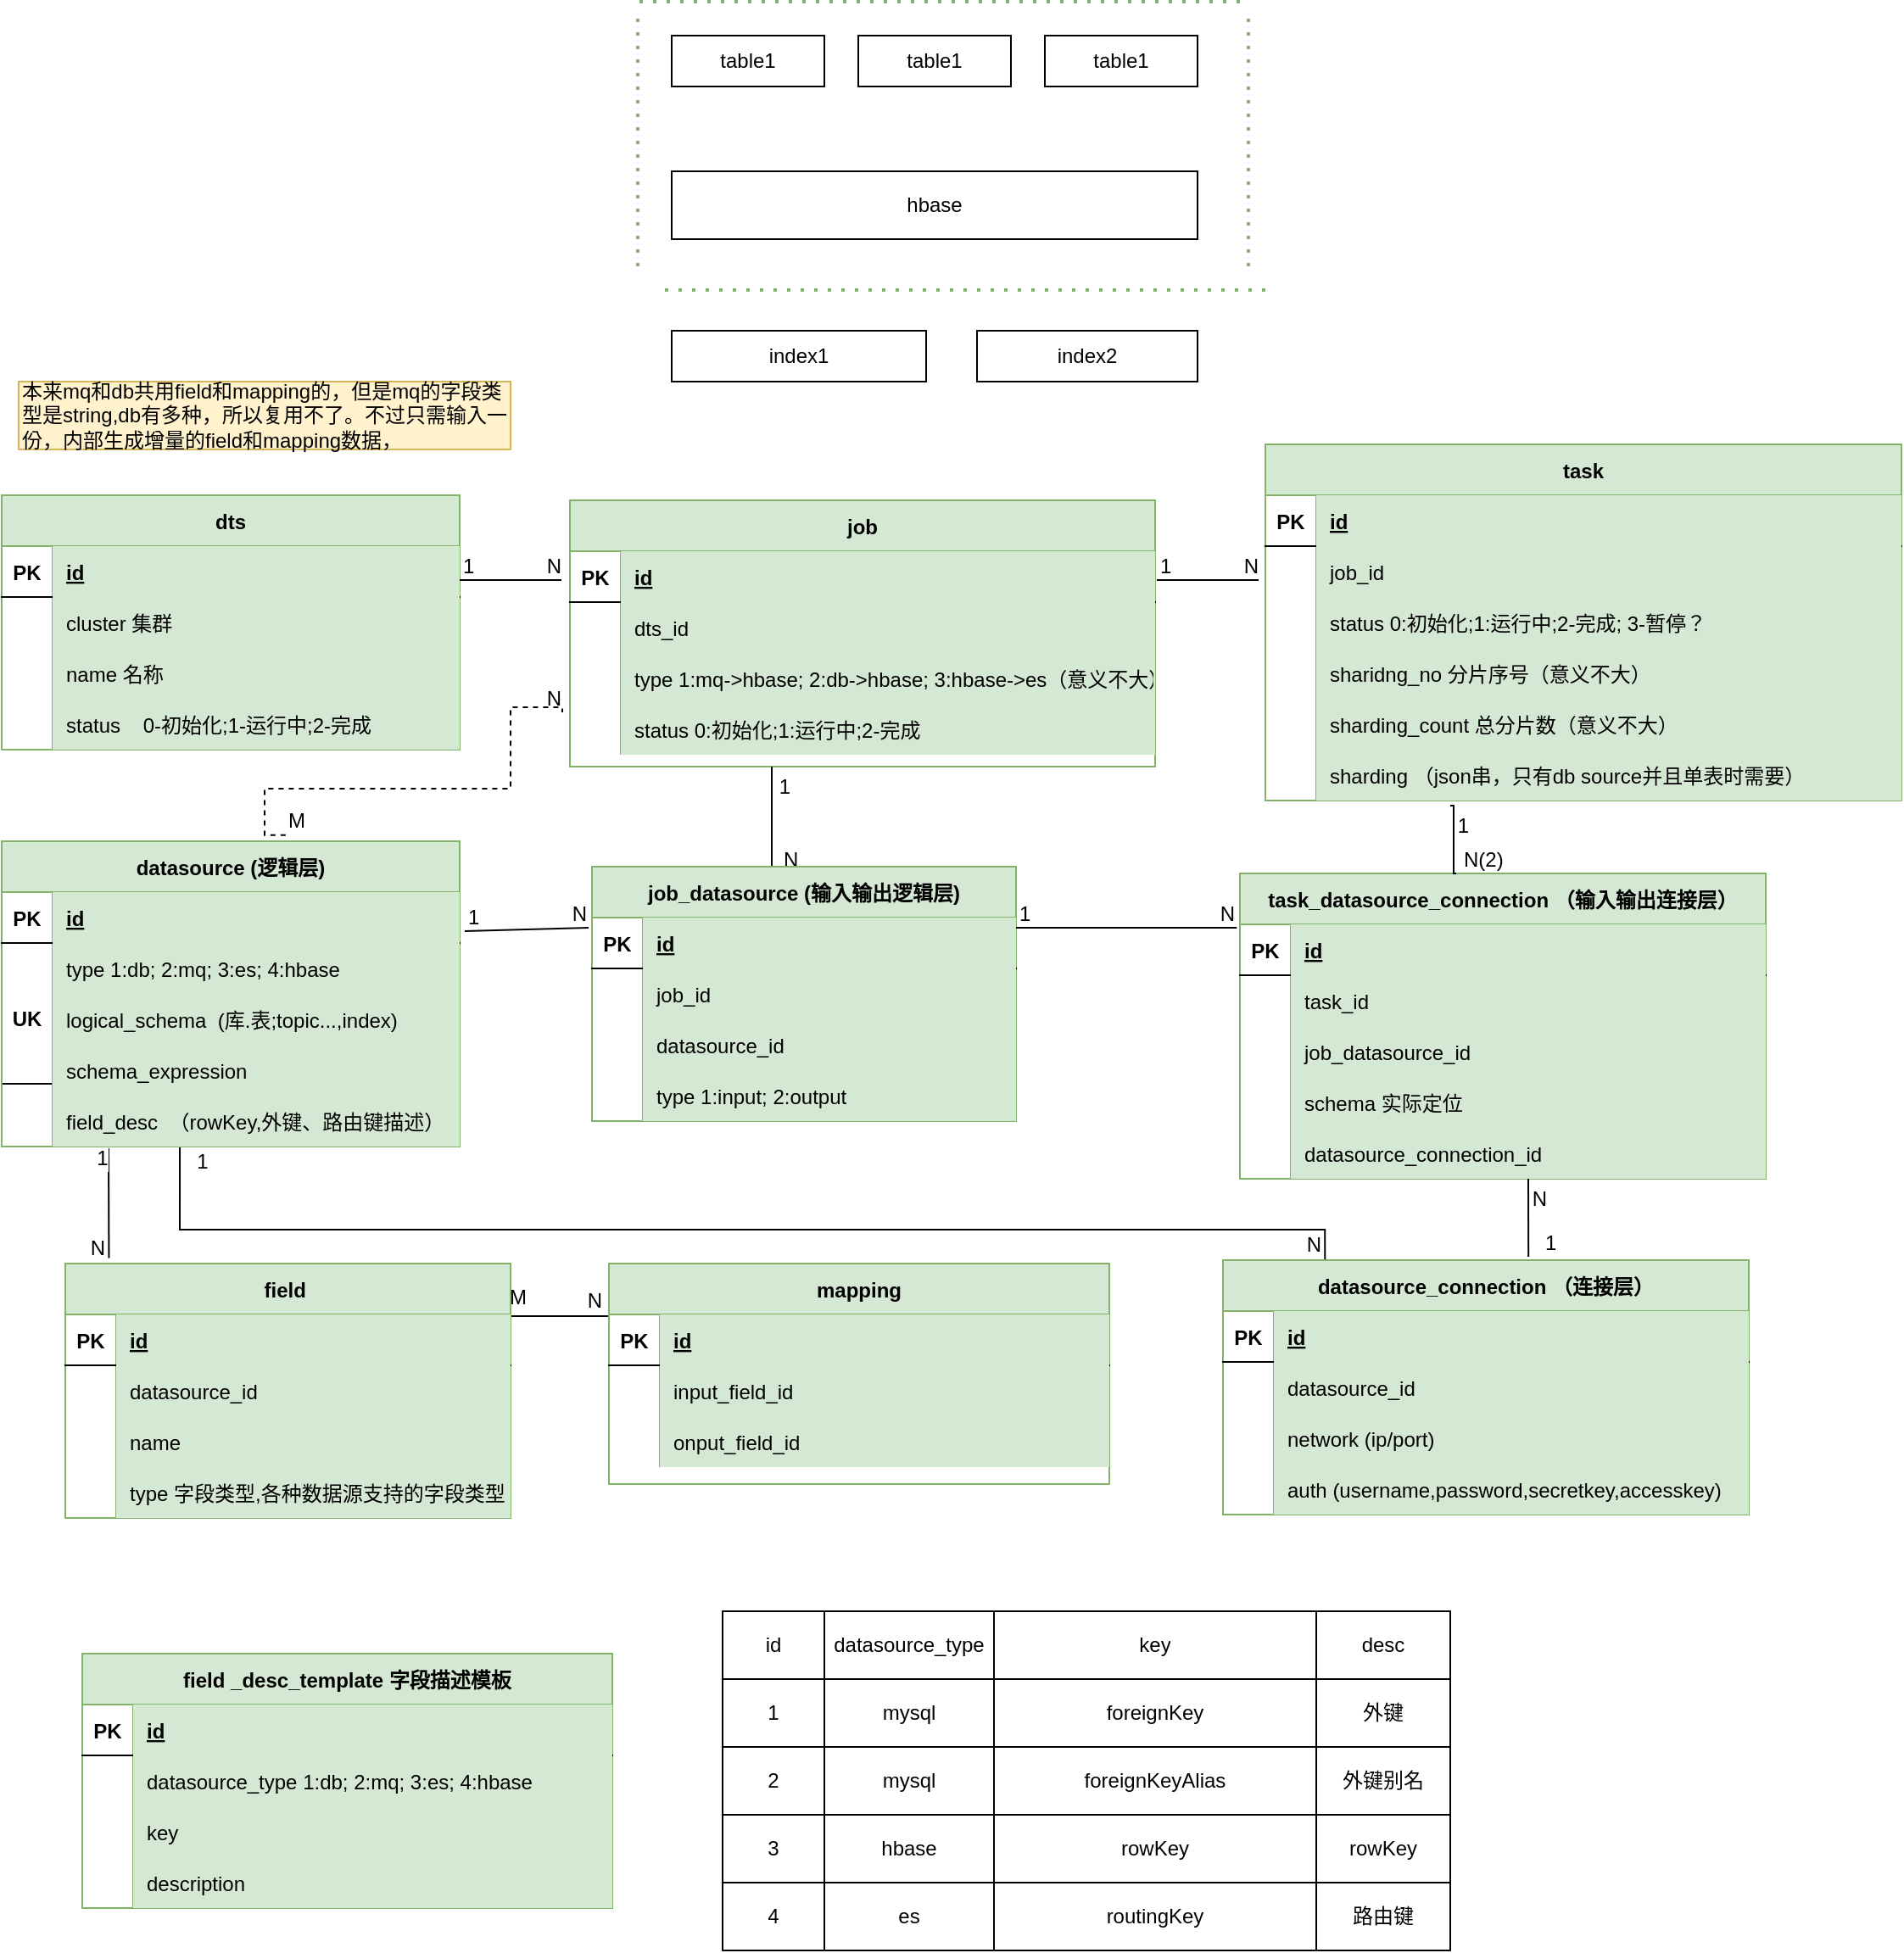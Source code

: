 <mxfile version="13.7.7" type="github">
  <diagram id="B3XuiFMkRl_HcEBliHqs" name="元数据模型">
    <mxGraphModel dx="7277" dy="4792" grid="1" gridSize="10" guides="1" tooltips="1" connect="1" arrows="1" fold="1" page="1" pageScale="1" pageWidth="850" pageHeight="1100" math="0" shadow="0">
      <root>
        <mxCell id="0" />
        <mxCell id="1" parent="0" />
        <mxCell id="4CneYKl-UkcXUQ22TLfR-15" value="dts" style="shape=table;startSize=30;container=1;collapsible=1;childLayout=tableLayout;fixedRows=1;rowLines=0;fontStyle=1;align=center;resizeLast=1;fillColor=#d5e8d4;strokeColor=#82b366;" parent="1" vertex="1">
          <mxGeometry y="327" width="270" height="150" as="geometry">
            <mxRectangle x="90" y="180" width="50" height="30" as="alternateBounds" />
          </mxGeometry>
        </mxCell>
        <mxCell id="4CneYKl-UkcXUQ22TLfR-16" value="" style="shape=partialRectangle;collapsible=0;dropTarget=0;pointerEvents=0;fillColor=none;top=0;left=0;bottom=1;right=0;points=[[0,0.5],[1,0.5]];portConstraint=eastwest;" parent="4CneYKl-UkcXUQ22TLfR-15" vertex="1">
          <mxGeometry y="30" width="270" height="30" as="geometry" />
        </mxCell>
        <mxCell id="4CneYKl-UkcXUQ22TLfR-17" value="PK" style="shape=partialRectangle;connectable=0;fillColor=none;top=0;left=0;bottom=0;right=0;fontStyle=1;overflow=hidden;" parent="4CneYKl-UkcXUQ22TLfR-16" vertex="1">
          <mxGeometry width="30" height="30" as="geometry" />
        </mxCell>
        <mxCell id="4CneYKl-UkcXUQ22TLfR-18" value="id" style="shape=partialRectangle;connectable=0;fillColor=#d5e8d4;top=0;left=0;bottom=0;right=0;align=left;spacingLeft=6;fontStyle=5;overflow=hidden;strokeColor=#82b366;" parent="4CneYKl-UkcXUQ22TLfR-16" vertex="1">
          <mxGeometry x="30" width="240" height="30" as="geometry" />
        </mxCell>
        <mxCell id="4CneYKl-UkcXUQ22TLfR-19" value="" style="shape=partialRectangle;collapsible=0;dropTarget=0;pointerEvents=0;fillColor=none;top=0;left=0;bottom=0;right=0;points=[[0,0.5],[1,0.5]];portConstraint=eastwest;" parent="4CneYKl-UkcXUQ22TLfR-15" vertex="1">
          <mxGeometry y="60" width="270" height="30" as="geometry" />
        </mxCell>
        <mxCell id="4CneYKl-UkcXUQ22TLfR-20" value="" style="shape=partialRectangle;connectable=0;fillColor=none;top=0;left=0;bottom=0;right=0;editable=1;overflow=hidden;" parent="4CneYKl-UkcXUQ22TLfR-19" vertex="1">
          <mxGeometry width="30" height="30" as="geometry" />
        </mxCell>
        <mxCell id="4CneYKl-UkcXUQ22TLfR-21" value="cluster 集群" style="shape=partialRectangle;connectable=0;fillColor=#d5e8d4;top=0;left=0;bottom=0;right=0;align=left;spacingLeft=6;overflow=hidden;strokeColor=#82b366;" parent="4CneYKl-UkcXUQ22TLfR-19" vertex="1">
          <mxGeometry x="30" width="240" height="30" as="geometry" />
        </mxCell>
        <mxCell id="4CneYKl-UkcXUQ22TLfR-22" value="" style="shape=partialRectangle;collapsible=0;dropTarget=0;pointerEvents=0;fillColor=none;top=0;left=0;bottom=0;right=0;points=[[0,0.5],[1,0.5]];portConstraint=eastwest;" parent="4CneYKl-UkcXUQ22TLfR-15" vertex="1">
          <mxGeometry y="90" width="270" height="30" as="geometry" />
        </mxCell>
        <mxCell id="4CneYKl-UkcXUQ22TLfR-23" value="" style="shape=partialRectangle;connectable=0;fillColor=none;top=0;left=0;bottom=0;right=0;editable=1;overflow=hidden;" parent="4CneYKl-UkcXUQ22TLfR-22" vertex="1">
          <mxGeometry width="30" height="30" as="geometry" />
        </mxCell>
        <mxCell id="4CneYKl-UkcXUQ22TLfR-24" value="name 名称" style="shape=partialRectangle;connectable=0;fillColor=#d5e8d4;top=0;left=0;bottom=0;right=0;align=left;spacingLeft=6;overflow=hidden;strokeColor=#82b366;" parent="4CneYKl-UkcXUQ22TLfR-22" vertex="1">
          <mxGeometry x="30" width="240" height="30" as="geometry" />
        </mxCell>
        <mxCell id="4CneYKl-UkcXUQ22TLfR-115" value="" style="shape=partialRectangle;collapsible=0;dropTarget=0;pointerEvents=0;fillColor=none;top=0;left=0;bottom=0;right=0;points=[[0,0.5],[1,0.5]];portConstraint=eastwest;" parent="4CneYKl-UkcXUQ22TLfR-15" vertex="1">
          <mxGeometry y="120" width="270" height="30" as="geometry" />
        </mxCell>
        <mxCell id="4CneYKl-UkcXUQ22TLfR-116" value="" style="shape=partialRectangle;connectable=0;fillColor=none;top=0;left=0;bottom=0;right=0;editable=1;overflow=hidden;" parent="4CneYKl-UkcXUQ22TLfR-115" vertex="1">
          <mxGeometry width="30" height="30" as="geometry" />
        </mxCell>
        <mxCell id="4CneYKl-UkcXUQ22TLfR-117" value="status    0-初始化;1-运行中;2-完成" style="shape=partialRectangle;connectable=0;fillColor=#d5e8d4;top=0;left=0;bottom=0;right=0;align=left;spacingLeft=6;overflow=hidden;strokeColor=#82b366;" parent="4CneYKl-UkcXUQ22TLfR-115" vertex="1">
          <mxGeometry x="30" width="240" height="30" as="geometry" />
        </mxCell>
        <mxCell id="4CneYKl-UkcXUQ22TLfR-28" value="job" style="shape=table;startSize=30;container=1;collapsible=1;childLayout=tableLayout;fixedRows=1;rowLines=0;fontStyle=1;align=center;resizeLast=1;fillColor=#d5e8d4;strokeColor=#82b366;" parent="1" vertex="1">
          <mxGeometry x="335" y="330" width="345" height="157" as="geometry" />
        </mxCell>
        <mxCell id="4CneYKl-UkcXUQ22TLfR-29" value="" style="shape=partialRectangle;collapsible=0;dropTarget=0;pointerEvents=0;fillColor=none;top=0;left=0;bottom=1;right=0;points=[[0,0.5],[1,0.5]];portConstraint=eastwest;" parent="4CneYKl-UkcXUQ22TLfR-28" vertex="1">
          <mxGeometry y="30" width="345" height="30" as="geometry" />
        </mxCell>
        <mxCell id="4CneYKl-UkcXUQ22TLfR-30" value="PK" style="shape=partialRectangle;connectable=0;fillColor=none;top=0;left=0;bottom=0;right=0;fontStyle=1;overflow=hidden;" parent="4CneYKl-UkcXUQ22TLfR-29" vertex="1">
          <mxGeometry width="30" height="30" as="geometry" />
        </mxCell>
        <mxCell id="4CneYKl-UkcXUQ22TLfR-31" value="id" style="shape=partialRectangle;connectable=0;fillColor=#d5e8d4;top=0;left=0;bottom=0;right=0;align=left;spacingLeft=6;fontStyle=5;overflow=hidden;strokeColor=#82b366;" parent="4CneYKl-UkcXUQ22TLfR-29" vertex="1">
          <mxGeometry x="30" width="315" height="30" as="geometry" />
        </mxCell>
        <mxCell id="4CneYKl-UkcXUQ22TLfR-32" value="" style="shape=partialRectangle;collapsible=0;dropTarget=0;pointerEvents=0;fillColor=none;top=0;left=0;bottom=0;right=0;points=[[0,0.5],[1,0.5]];portConstraint=eastwest;" parent="4CneYKl-UkcXUQ22TLfR-28" vertex="1">
          <mxGeometry y="60" width="345" height="30" as="geometry" />
        </mxCell>
        <mxCell id="4CneYKl-UkcXUQ22TLfR-33" value="" style="shape=partialRectangle;connectable=0;fillColor=none;top=0;left=0;bottom=0;right=0;editable=1;overflow=hidden;" parent="4CneYKl-UkcXUQ22TLfR-32" vertex="1">
          <mxGeometry width="30" height="30" as="geometry" />
        </mxCell>
        <mxCell id="4CneYKl-UkcXUQ22TLfR-34" value="dts_id" style="shape=partialRectangle;connectable=0;fillColor=#d5e8d4;top=0;left=0;bottom=0;right=0;align=left;spacingLeft=6;overflow=hidden;strokeColor=#82b366;" parent="4CneYKl-UkcXUQ22TLfR-32" vertex="1">
          <mxGeometry x="30" width="315" height="30" as="geometry" />
        </mxCell>
        <mxCell id="4CneYKl-UkcXUQ22TLfR-35" value="" style="shape=partialRectangle;collapsible=0;dropTarget=0;pointerEvents=0;fillColor=none;top=0;left=0;bottom=0;right=0;points=[[0,0.5],[1,0.5]];portConstraint=eastwest;" parent="4CneYKl-UkcXUQ22TLfR-28" vertex="1">
          <mxGeometry y="90" width="345" height="30" as="geometry" />
        </mxCell>
        <mxCell id="4CneYKl-UkcXUQ22TLfR-36" value="" style="shape=partialRectangle;connectable=0;fillColor=none;top=0;left=0;bottom=0;right=0;editable=1;overflow=hidden;" parent="4CneYKl-UkcXUQ22TLfR-35" vertex="1">
          <mxGeometry width="30" height="30" as="geometry" />
        </mxCell>
        <mxCell id="4CneYKl-UkcXUQ22TLfR-37" value="type 1:mq-&gt;hbase; 2:db-&gt;hbase; 3:hbase-&gt;es（意义不大）" style="shape=partialRectangle;connectable=0;fillColor=#d5e8d4;top=0;left=0;bottom=0;right=0;align=left;spacingLeft=6;overflow=hidden;strokeColor=#82b366;" parent="4CneYKl-UkcXUQ22TLfR-35" vertex="1">
          <mxGeometry x="30" width="315" height="30" as="geometry" />
        </mxCell>
        <mxCell id="4CneYKl-UkcXUQ22TLfR-38" value="" style="shape=partialRectangle;collapsible=0;dropTarget=0;pointerEvents=0;fillColor=none;top=0;left=0;bottom=0;right=0;points=[[0,0.5],[1,0.5]];portConstraint=eastwest;" parent="4CneYKl-UkcXUQ22TLfR-28" vertex="1">
          <mxGeometry y="120" width="345" height="30" as="geometry" />
        </mxCell>
        <mxCell id="4CneYKl-UkcXUQ22TLfR-39" value="" style="shape=partialRectangle;connectable=0;fillColor=none;top=0;left=0;bottom=0;right=0;editable=1;overflow=hidden;" parent="4CneYKl-UkcXUQ22TLfR-38" vertex="1">
          <mxGeometry width="30" height="30" as="geometry" />
        </mxCell>
        <mxCell id="4CneYKl-UkcXUQ22TLfR-40" value="status 0:初始化;1:运行中;2-完成" style="shape=partialRectangle;connectable=0;fillColor=#d5e8d4;top=0;left=0;bottom=0;right=0;align=left;spacingLeft=6;overflow=hidden;strokeColor=#82b366;" parent="4CneYKl-UkcXUQ22TLfR-38" vertex="1">
          <mxGeometry x="30" width="315" height="30" as="geometry" />
        </mxCell>
        <mxCell id="4CneYKl-UkcXUQ22TLfR-95" value="task" style="shape=table;startSize=30;container=1;collapsible=1;childLayout=tableLayout;fixedRows=1;rowLines=0;fontStyle=1;align=center;resizeLast=1;fillColor=#d5e8d4;strokeColor=#82b366;" parent="1" vertex="1">
          <mxGeometry x="745" y="297" width="375" height="210" as="geometry" />
        </mxCell>
        <mxCell id="4CneYKl-UkcXUQ22TLfR-96" value="" style="shape=partialRectangle;collapsible=0;dropTarget=0;pointerEvents=0;fillColor=none;top=0;left=0;bottom=1;right=0;points=[[0,0.5],[1,0.5]];portConstraint=eastwest;" parent="4CneYKl-UkcXUQ22TLfR-95" vertex="1">
          <mxGeometry y="30" width="375" height="30" as="geometry" />
        </mxCell>
        <mxCell id="4CneYKl-UkcXUQ22TLfR-97" value="PK" style="shape=partialRectangle;connectable=0;fillColor=none;top=0;left=0;bottom=0;right=0;fontStyle=1;overflow=hidden;" parent="4CneYKl-UkcXUQ22TLfR-96" vertex="1">
          <mxGeometry width="30" height="30" as="geometry" />
        </mxCell>
        <mxCell id="4CneYKl-UkcXUQ22TLfR-98" value="id" style="shape=partialRectangle;connectable=0;fillColor=#d5e8d4;top=0;left=0;bottom=0;right=0;align=left;spacingLeft=6;fontStyle=5;overflow=hidden;strokeColor=#82b366;" parent="4CneYKl-UkcXUQ22TLfR-96" vertex="1">
          <mxGeometry x="30" width="345" height="30" as="geometry" />
        </mxCell>
        <mxCell id="4CneYKl-UkcXUQ22TLfR-99" value="" style="shape=partialRectangle;collapsible=0;dropTarget=0;pointerEvents=0;fillColor=none;top=0;left=0;bottom=0;right=0;points=[[0,0.5],[1,0.5]];portConstraint=eastwest;" parent="4CneYKl-UkcXUQ22TLfR-95" vertex="1">
          <mxGeometry y="60" width="375" height="30" as="geometry" />
        </mxCell>
        <mxCell id="4CneYKl-UkcXUQ22TLfR-100" value="" style="shape=partialRectangle;connectable=0;fillColor=none;top=0;left=0;bottom=0;right=0;editable=1;overflow=hidden;" parent="4CneYKl-UkcXUQ22TLfR-99" vertex="1">
          <mxGeometry width="30" height="30" as="geometry" />
        </mxCell>
        <mxCell id="4CneYKl-UkcXUQ22TLfR-101" value="job_id" style="shape=partialRectangle;connectable=0;fillColor=#d5e8d4;top=0;left=0;bottom=0;right=0;align=left;spacingLeft=6;overflow=hidden;strokeColor=#82b366;" parent="4CneYKl-UkcXUQ22TLfR-99" vertex="1">
          <mxGeometry x="30" width="345" height="30" as="geometry" />
        </mxCell>
        <mxCell id="4CneYKl-UkcXUQ22TLfR-102" value="" style="shape=partialRectangle;collapsible=0;dropTarget=0;pointerEvents=0;fillColor=none;top=0;left=0;bottom=0;right=0;points=[[0,0.5],[1,0.5]];portConstraint=eastwest;" parent="4CneYKl-UkcXUQ22TLfR-95" vertex="1">
          <mxGeometry y="90" width="375" height="30" as="geometry" />
        </mxCell>
        <mxCell id="4CneYKl-UkcXUQ22TLfR-103" value="" style="shape=partialRectangle;connectable=0;fillColor=none;top=0;left=0;bottom=0;right=0;editable=1;overflow=hidden;" parent="4CneYKl-UkcXUQ22TLfR-102" vertex="1">
          <mxGeometry width="30" height="30" as="geometry" />
        </mxCell>
        <mxCell id="4CneYKl-UkcXUQ22TLfR-104" value="status 0:初始化;1:运行中;2-完成; 3-暂停？" style="shape=partialRectangle;connectable=0;fillColor=#d5e8d4;top=0;left=0;bottom=0;right=0;align=left;spacingLeft=6;overflow=hidden;strokeColor=#82b366;" parent="4CneYKl-UkcXUQ22TLfR-102" vertex="1">
          <mxGeometry x="30" width="345" height="30" as="geometry" />
        </mxCell>
        <mxCell id="4CneYKl-UkcXUQ22TLfR-105" value="" style="shape=partialRectangle;collapsible=0;dropTarget=0;pointerEvents=0;fillColor=none;top=0;left=0;bottom=0;right=0;points=[[0,0.5],[1,0.5]];portConstraint=eastwest;" parent="4CneYKl-UkcXUQ22TLfR-95" vertex="1">
          <mxGeometry y="120" width="375" height="30" as="geometry" />
        </mxCell>
        <mxCell id="4CneYKl-UkcXUQ22TLfR-106" value="" style="shape=partialRectangle;connectable=0;fillColor=none;top=0;left=0;bottom=0;right=0;editable=1;overflow=hidden;" parent="4CneYKl-UkcXUQ22TLfR-105" vertex="1">
          <mxGeometry width="30" height="30" as="geometry" />
        </mxCell>
        <mxCell id="4CneYKl-UkcXUQ22TLfR-107" value="sharidng_no 分片序号（意义不大）" style="shape=partialRectangle;connectable=0;fillColor=#d5e8d4;top=0;left=0;bottom=0;right=0;align=left;spacingLeft=6;overflow=hidden;strokeColor=#82b366;" parent="4CneYKl-UkcXUQ22TLfR-105" vertex="1">
          <mxGeometry x="30" width="345" height="30" as="geometry" />
        </mxCell>
        <mxCell id="4CneYKl-UkcXUQ22TLfR-235" value="" style="shape=partialRectangle;collapsible=0;dropTarget=0;pointerEvents=0;fillColor=none;top=0;left=0;bottom=0;right=0;points=[[0,0.5],[1,0.5]];portConstraint=eastwest;" parent="4CneYKl-UkcXUQ22TLfR-95" vertex="1">
          <mxGeometry y="150" width="375" height="30" as="geometry" />
        </mxCell>
        <mxCell id="4CneYKl-UkcXUQ22TLfR-236" value="" style="shape=partialRectangle;connectable=0;fillColor=none;top=0;left=0;bottom=0;right=0;editable=1;overflow=hidden;" parent="4CneYKl-UkcXUQ22TLfR-235" vertex="1">
          <mxGeometry width="30" height="30" as="geometry" />
        </mxCell>
        <mxCell id="4CneYKl-UkcXUQ22TLfR-237" value="sharding_count 总分片数（意义不大）" style="shape=partialRectangle;connectable=0;fillColor=#d5e8d4;top=0;left=0;bottom=0;right=0;align=left;spacingLeft=6;overflow=hidden;strokeColor=#82b366;" parent="4CneYKl-UkcXUQ22TLfR-235" vertex="1">
          <mxGeometry x="30" width="345" height="30" as="geometry" />
        </mxCell>
        <mxCell id="4CneYKl-UkcXUQ22TLfR-267" value="" style="shape=partialRectangle;collapsible=0;dropTarget=0;pointerEvents=0;fillColor=none;top=0;left=0;bottom=0;right=0;points=[[0,0.5],[1,0.5]];portConstraint=eastwest;" parent="4CneYKl-UkcXUQ22TLfR-95" vertex="1">
          <mxGeometry y="180" width="375" height="30" as="geometry" />
        </mxCell>
        <mxCell id="4CneYKl-UkcXUQ22TLfR-268" value="" style="shape=partialRectangle;connectable=0;fillColor=none;top=0;left=0;bottom=0;right=0;editable=1;overflow=hidden;" parent="4CneYKl-UkcXUQ22TLfR-267" vertex="1">
          <mxGeometry width="30" height="30" as="geometry" />
        </mxCell>
        <mxCell id="4CneYKl-UkcXUQ22TLfR-269" value="sharding （json串，只有db source并且单表时需要）" style="shape=partialRectangle;connectable=0;fillColor=#d5e8d4;top=0;left=0;bottom=0;right=0;align=left;spacingLeft=6;overflow=hidden;strokeColor=#82b366;" parent="4CneYKl-UkcXUQ22TLfR-267" vertex="1">
          <mxGeometry x="30" width="345" height="30" as="geometry" />
        </mxCell>
        <mxCell id="4CneYKl-UkcXUQ22TLfR-108" value="" style="endArrow=none;html=1;rounded=0;" parent="1" edge="1">
          <mxGeometry relative="1" as="geometry">
            <mxPoint x="270" y="377" as="sourcePoint" />
            <mxPoint x="330" y="377" as="targetPoint" />
          </mxGeometry>
        </mxCell>
        <mxCell id="4CneYKl-UkcXUQ22TLfR-109" value="1" style="resizable=0;html=1;align=left;verticalAlign=bottom;" parent="4CneYKl-UkcXUQ22TLfR-108" connectable="0" vertex="1">
          <mxGeometry x="-1" relative="1" as="geometry" />
        </mxCell>
        <mxCell id="4CneYKl-UkcXUQ22TLfR-110" value="N" style="resizable=0;html=1;align=right;verticalAlign=bottom;" parent="4CneYKl-UkcXUQ22TLfR-108" connectable="0" vertex="1">
          <mxGeometry x="1" relative="1" as="geometry" />
        </mxCell>
        <mxCell id="4CneYKl-UkcXUQ22TLfR-111" value="" style="endArrow=none;html=1;rounded=0;" parent="1" edge="1">
          <mxGeometry relative="1" as="geometry">
            <mxPoint x="681" y="377" as="sourcePoint" />
            <mxPoint x="741" y="377" as="targetPoint" />
          </mxGeometry>
        </mxCell>
        <mxCell id="4CneYKl-UkcXUQ22TLfR-112" value="1" style="resizable=0;html=1;align=left;verticalAlign=bottom;" parent="4CneYKl-UkcXUQ22TLfR-111" connectable="0" vertex="1">
          <mxGeometry x="-1" relative="1" as="geometry" />
        </mxCell>
        <mxCell id="4CneYKl-UkcXUQ22TLfR-113" value="N" style="resizable=0;html=1;align=right;verticalAlign=bottom;" parent="4CneYKl-UkcXUQ22TLfR-111" connectable="0" vertex="1">
          <mxGeometry x="1" relative="1" as="geometry" />
        </mxCell>
        <mxCell id="4CneYKl-UkcXUQ22TLfR-127" value="" style="endArrow=none;html=1;rounded=0;exitX=1.011;exitY=0.767;exitDx=0;exitDy=0;exitPerimeter=0;" parent="1" edge="1" source="4CneYKl-UkcXUQ22TLfR-44">
          <mxGeometry relative="1" as="geometry">
            <mxPoint x="250" y="582" as="sourcePoint" />
            <mxPoint x="346" y="582" as="targetPoint" />
          </mxGeometry>
        </mxCell>
        <mxCell id="4CneYKl-UkcXUQ22TLfR-128" value="1" style="resizable=0;html=1;align=left;verticalAlign=bottom;" parent="4CneYKl-UkcXUQ22TLfR-127" connectable="0" vertex="1">
          <mxGeometry x="-1" relative="1" as="geometry" />
        </mxCell>
        <mxCell id="4CneYKl-UkcXUQ22TLfR-129" value="N" style="resizable=0;html=1;align=right;verticalAlign=bottom;" parent="4CneYKl-UkcXUQ22TLfR-127" connectable="0" vertex="1">
          <mxGeometry x="1" relative="1" as="geometry" />
        </mxCell>
        <mxCell id="4CneYKl-UkcXUQ22TLfR-130" value="" style="endArrow=none;html=1;rounded=0;edgeStyle=elbowEdgeStyle;entryX=0.25;entryY=1;entryDx=0;entryDy=0;exitX=0.25;exitY=0;exitDx=0;exitDy=0;" parent="1" edge="1">
          <mxGeometry relative="1" as="geometry">
            <mxPoint x="450.5" y="550" as="sourcePoint" />
            <mxPoint x="453.75" y="487" as="targetPoint" />
            <Array as="points">
              <mxPoint x="454" y="480" />
            </Array>
          </mxGeometry>
        </mxCell>
        <mxCell id="4CneYKl-UkcXUQ22TLfR-131" value="N" style="resizable=0;html=1;align=left;verticalAlign=bottom;" parent="4CneYKl-UkcXUQ22TLfR-130" connectable="0" vertex="1">
          <mxGeometry x="-1" relative="1" as="geometry">
            <mxPoint x="8" as="offset" />
          </mxGeometry>
        </mxCell>
        <mxCell id="4CneYKl-UkcXUQ22TLfR-132" value="1" style="resizable=0;html=1;align=right;verticalAlign=bottom;" parent="4CneYKl-UkcXUQ22TLfR-130" connectable="0" vertex="1">
          <mxGeometry x="1" relative="1" as="geometry">
            <mxPoint x="11.5" y="20" as="offset" />
          </mxGeometry>
        </mxCell>
        <mxCell id="4CneYKl-UkcXUQ22TLfR-133" value="" style="endArrow=none;html=1;rounded=0;edgeStyle=orthogonalEdgeStyle;entryX=0.194;entryY=0;entryDx=0;entryDy=0;entryPerimeter=0;exitX=0.389;exitY=1;exitDx=0;exitDy=0;exitPerimeter=0;" parent="1" target="4CneYKl-UkcXUQ22TLfR-56" edge="1" source="cFkFgakh5rDWh8EBbpOP-1">
          <mxGeometry relative="1" as="geometry">
            <mxPoint x="105" y="702" as="sourcePoint" />
            <mxPoint x="780" y="760" as="targetPoint" />
            <Array as="points">
              <mxPoint x="105" y="760" />
              <mxPoint x="780" y="760" />
            </Array>
          </mxGeometry>
        </mxCell>
        <mxCell id="4CneYKl-UkcXUQ22TLfR-134" value="" style="resizable=0;html=1;align=left;verticalAlign=bottom;" parent="4CneYKl-UkcXUQ22TLfR-133" connectable="0" vertex="1">
          <mxGeometry x="-1" relative="1" as="geometry" />
        </mxCell>
        <mxCell id="4CneYKl-UkcXUQ22TLfR-135" value="N" style="resizable=0;html=1;align=right;verticalAlign=bottom;" parent="4CneYKl-UkcXUQ22TLfR-133" connectable="0" vertex="1">
          <mxGeometry x="1" relative="1" as="geometry">
            <mxPoint x="-2" as="offset" />
          </mxGeometry>
        </mxCell>
        <mxCell id="4CneYKl-UkcXUQ22TLfR-161" value="1" style="edgeLabel;html=1;align=center;verticalAlign=middle;resizable=0;points=[];fontSize=12;" parent="4CneYKl-UkcXUQ22TLfR-133" vertex="1" connectable="0">
          <mxGeometry x="-0.725" y="1" relative="1" as="geometry">
            <mxPoint x="-40" y="-39" as="offset" />
          </mxGeometry>
        </mxCell>
        <mxCell id="4CneYKl-UkcXUQ22TLfR-142" value="job_datasource (输入输出逻辑层)" style="shape=table;startSize=30;container=1;collapsible=1;childLayout=tableLayout;fixedRows=1;rowLines=0;fontStyle=1;align=center;resizeLast=1;fillColor=#d5e8d4;strokeColor=#82b366;" parent="1" vertex="1">
          <mxGeometry x="348" y="546" width="250" height="150" as="geometry" />
        </mxCell>
        <mxCell id="4CneYKl-UkcXUQ22TLfR-143" value="" style="shape=partialRectangle;collapsible=0;dropTarget=0;pointerEvents=0;fillColor=none;top=0;left=0;bottom=1;right=0;points=[[0,0.5],[1,0.5]];portConstraint=eastwest;" parent="4CneYKl-UkcXUQ22TLfR-142" vertex="1">
          <mxGeometry y="30" width="250" height="30" as="geometry" />
        </mxCell>
        <mxCell id="4CneYKl-UkcXUQ22TLfR-144" value="PK" style="shape=partialRectangle;connectable=0;fillColor=none;top=0;left=0;bottom=0;right=0;fontStyle=1;overflow=hidden;" parent="4CneYKl-UkcXUQ22TLfR-143" vertex="1">
          <mxGeometry width="30" height="30" as="geometry" />
        </mxCell>
        <mxCell id="4CneYKl-UkcXUQ22TLfR-145" value="id" style="shape=partialRectangle;connectable=0;fillColor=#d5e8d4;top=0;left=0;bottom=0;right=0;align=left;spacingLeft=6;fontStyle=5;overflow=hidden;strokeColor=#82b366;" parent="4CneYKl-UkcXUQ22TLfR-143" vertex="1">
          <mxGeometry x="30" width="220" height="30" as="geometry" />
        </mxCell>
        <mxCell id="4CneYKl-UkcXUQ22TLfR-146" value="" style="shape=partialRectangle;collapsible=0;dropTarget=0;pointerEvents=0;fillColor=none;top=0;left=0;bottom=0;right=0;points=[[0,0.5],[1,0.5]];portConstraint=eastwest;" parent="4CneYKl-UkcXUQ22TLfR-142" vertex="1">
          <mxGeometry y="60" width="250" height="30" as="geometry" />
        </mxCell>
        <mxCell id="4CneYKl-UkcXUQ22TLfR-147" value="" style="shape=partialRectangle;connectable=0;fillColor=none;top=0;left=0;bottom=0;right=0;editable=1;overflow=hidden;" parent="4CneYKl-UkcXUQ22TLfR-146" vertex="1">
          <mxGeometry width="30" height="30" as="geometry" />
        </mxCell>
        <mxCell id="4CneYKl-UkcXUQ22TLfR-148" value="job_id" style="shape=partialRectangle;connectable=0;fillColor=#d5e8d4;top=0;left=0;bottom=0;right=0;align=left;spacingLeft=6;overflow=hidden;strokeColor=#82b366;" parent="4CneYKl-UkcXUQ22TLfR-146" vertex="1">
          <mxGeometry x="30" width="220" height="30" as="geometry" />
        </mxCell>
        <mxCell id="4CneYKl-UkcXUQ22TLfR-149" value="" style="shape=partialRectangle;collapsible=0;dropTarget=0;pointerEvents=0;fillColor=none;top=0;left=0;bottom=0;right=0;points=[[0,0.5],[1,0.5]];portConstraint=eastwest;" parent="4CneYKl-UkcXUQ22TLfR-142" vertex="1">
          <mxGeometry y="90" width="250" height="30" as="geometry" />
        </mxCell>
        <mxCell id="4CneYKl-UkcXUQ22TLfR-150" value="" style="shape=partialRectangle;connectable=0;fillColor=none;top=0;left=0;bottom=0;right=0;editable=1;overflow=hidden;" parent="4CneYKl-UkcXUQ22TLfR-149" vertex="1">
          <mxGeometry width="30" height="30" as="geometry" />
        </mxCell>
        <mxCell id="4CneYKl-UkcXUQ22TLfR-151" value="datasource_id" style="shape=partialRectangle;connectable=0;fillColor=#d5e8d4;top=0;left=0;bottom=0;right=0;align=left;spacingLeft=6;overflow=hidden;strokeColor=#82b366;" parent="4CneYKl-UkcXUQ22TLfR-149" vertex="1">
          <mxGeometry x="30" width="220" height="30" as="geometry" />
        </mxCell>
        <mxCell id="4CneYKl-UkcXUQ22TLfR-152" value="" style="shape=partialRectangle;collapsible=0;dropTarget=0;pointerEvents=0;fillColor=none;top=0;left=0;bottom=0;right=0;points=[[0,0.5],[1,0.5]];portConstraint=eastwest;" parent="4CneYKl-UkcXUQ22TLfR-142" vertex="1">
          <mxGeometry y="120" width="250" height="30" as="geometry" />
        </mxCell>
        <mxCell id="4CneYKl-UkcXUQ22TLfR-153" value="" style="shape=partialRectangle;connectable=0;fillColor=none;top=0;left=0;bottom=0;right=0;editable=1;overflow=hidden;" parent="4CneYKl-UkcXUQ22TLfR-152" vertex="1">
          <mxGeometry width="30" height="30" as="geometry" />
        </mxCell>
        <mxCell id="4CneYKl-UkcXUQ22TLfR-154" value="type 1:input; 2:output" style="shape=partialRectangle;connectable=0;fillColor=#d5e8d4;top=0;left=0;bottom=0;right=0;align=left;spacingLeft=6;overflow=hidden;strokeColor=#82b366;" parent="4CneYKl-UkcXUQ22TLfR-152" vertex="1">
          <mxGeometry x="30" width="220" height="30" as="geometry" />
        </mxCell>
        <mxCell id="4CneYKl-UkcXUQ22TLfR-158" value="UK" style="shape=partialRectangle;connectable=0;fillColor=none;top=0;left=0;bottom=0;right=0;fontStyle=1;overflow=hidden;" parent="1" vertex="1">
          <mxGeometry y="610" width="30" height="50" as="geometry" />
        </mxCell>
        <mxCell id="4CneYKl-UkcXUQ22TLfR-160" value="" style="line;strokeWidth=1;fillColor=none;align=left;verticalAlign=middle;spacingTop=-1;spacingLeft=3;spacingRight=3;rotatable=0;labelPosition=right;points=[];portConstraint=eastwest;" parent="1" vertex="1">
          <mxGeometry y="670" width="30" height="8" as="geometry" />
        </mxCell>
        <mxCell id="4CneYKl-UkcXUQ22TLfR-178" value="" style="endArrow=none;html=1;rounded=0;entryX=0.098;entryY=-0.022;entryDx=0;entryDy=0;entryPerimeter=0;" parent="1" target="4CneYKl-UkcXUQ22TLfR-162" edge="1">
          <mxGeometry relative="1" as="geometry">
            <mxPoint x="63" y="712" as="sourcePoint" />
            <mxPoint x="165" y="850" as="targetPoint" />
          </mxGeometry>
        </mxCell>
        <mxCell id="4CneYKl-UkcXUQ22TLfR-179" value="" style="resizable=0;html=1;align=left;verticalAlign=bottom;" parent="4CneYKl-UkcXUQ22TLfR-178" connectable="0" vertex="1">
          <mxGeometry x="-1" relative="1" as="geometry" />
        </mxCell>
        <mxCell id="4CneYKl-UkcXUQ22TLfR-180" value="N" style="resizable=0;html=1;align=right;verticalAlign=bottom;" parent="4CneYKl-UkcXUQ22TLfR-178" connectable="0" vertex="1">
          <mxGeometry x="1" relative="1" as="geometry">
            <mxPoint x="-2" y="3" as="offset" />
          </mxGeometry>
        </mxCell>
        <mxCell id="4CneYKl-UkcXUQ22TLfR-181" value="1" style="edgeLabel;html=1;align=center;verticalAlign=middle;resizable=0;points=[];fontSize=12;" parent="4CneYKl-UkcXUQ22TLfR-178" vertex="1" connectable="0">
          <mxGeometry x="-0.725" y="1" relative="1" as="geometry">
            <mxPoint x="-5.76" y="-3.02" as="offset" />
          </mxGeometry>
        </mxCell>
        <mxCell id="4CneYKl-UkcXUQ22TLfR-182" value="" style="endArrow=none;html=1;rounded=0;entryX=0;entryY=0.033;entryDx=0;entryDy=0;entryPerimeter=0;" parent="1" target="4CneYKl-UkcXUQ22TLfR-70" edge="1">
          <mxGeometry relative="1" as="geometry">
            <mxPoint x="300" y="811" as="sourcePoint" />
            <mxPoint x="538.05" y="776.04" as="targetPoint" />
          </mxGeometry>
        </mxCell>
        <mxCell id="4CneYKl-UkcXUQ22TLfR-183" value="" style="resizable=0;html=1;align=left;verticalAlign=bottom;" parent="4CneYKl-UkcXUQ22TLfR-182" connectable="0" vertex="1">
          <mxGeometry x="-1" relative="1" as="geometry">
            <mxPoint x="-15" y="220" as="offset" />
          </mxGeometry>
        </mxCell>
        <mxCell id="4CneYKl-UkcXUQ22TLfR-184" value="N" style="resizable=0;html=1;align=right;verticalAlign=bottom;" parent="4CneYKl-UkcXUQ22TLfR-182" connectable="0" vertex="1">
          <mxGeometry x="1" relative="1" as="geometry">
            <mxPoint x="-3" as="offset" />
          </mxGeometry>
        </mxCell>
        <mxCell id="4CneYKl-UkcXUQ22TLfR-185" value="M" style="edgeLabel;html=1;align=center;verticalAlign=middle;resizable=0;points=[];fontSize=12;" parent="4CneYKl-UkcXUQ22TLfR-182" vertex="1" connectable="0">
          <mxGeometry x="-0.725" y="1" relative="1" as="geometry">
            <mxPoint x="-4" y="-10" as="offset" />
          </mxGeometry>
        </mxCell>
        <mxCell id="4CneYKl-UkcXUQ22TLfR-187" value="table1" style="rounded=0;whiteSpace=wrap;html=1;fontSize=12;" parent="1" vertex="1">
          <mxGeometry x="395" y="56" width="90" height="30" as="geometry" />
        </mxCell>
        <mxCell id="4CneYKl-UkcXUQ22TLfR-188" value="table1" style="rounded=0;whiteSpace=wrap;html=1;fontSize=12;" parent="1" vertex="1">
          <mxGeometry x="505" y="56" width="90" height="30" as="geometry" />
        </mxCell>
        <mxCell id="4CneYKl-UkcXUQ22TLfR-189" value="table1" style="rounded=0;whiteSpace=wrap;html=1;fontSize=12;" parent="1" vertex="1">
          <mxGeometry x="615" y="56" width="90" height="30" as="geometry" />
        </mxCell>
        <mxCell id="4CneYKl-UkcXUQ22TLfR-190" value="hbase" style="rounded=0;whiteSpace=wrap;html=1;fontSize=12;" parent="1" vertex="1">
          <mxGeometry x="395" y="136" width="310" height="40" as="geometry" />
        </mxCell>
        <mxCell id="4CneYKl-UkcXUQ22TLfR-191" value="index1" style="rounded=0;whiteSpace=wrap;html=1;fontSize=12;" parent="1" vertex="1">
          <mxGeometry x="395" y="230" width="150" height="30" as="geometry" />
        </mxCell>
        <mxCell id="4CneYKl-UkcXUQ22TLfR-192" value="index2" style="rounded=0;whiteSpace=wrap;html=1;fontSize=12;" parent="1" vertex="1">
          <mxGeometry x="575" y="230" width="130" height="30" as="geometry" />
        </mxCell>
        <mxCell id="4CneYKl-UkcXUQ22TLfR-193" value="" style="endArrow=none;dashed=1;html=1;dashPattern=1 3;strokeWidth=2;fontSize=12;fillColor=#d5e8d4;strokeColor=#82b366;" parent="1" edge="1">
          <mxGeometry width="50" height="50" relative="1" as="geometry">
            <mxPoint x="375" y="46" as="sourcePoint" />
            <mxPoint x="375" y="196" as="targetPoint" />
          </mxGeometry>
        </mxCell>
        <mxCell id="4CneYKl-UkcXUQ22TLfR-194" value="" style="endArrow=none;dashed=1;html=1;dashPattern=1 3;strokeWidth=2;fontSize=12;fillColor=#d5e8d4;strokeColor=#82b366;" parent="1" edge="1">
          <mxGeometry width="50" height="50" relative="1" as="geometry">
            <mxPoint x="745" y="206" as="sourcePoint" />
            <mxPoint x="385" y="206" as="targetPoint" />
          </mxGeometry>
        </mxCell>
        <mxCell id="4CneYKl-UkcXUQ22TLfR-195" value="" style="endArrow=none;dashed=1;html=1;dashPattern=1 3;strokeWidth=2;fontSize=12;fillColor=#d5e8d4;strokeColor=#82b366;" parent="1" edge="1">
          <mxGeometry width="50" height="50" relative="1" as="geometry">
            <mxPoint x="730" y="36" as="sourcePoint" />
            <mxPoint x="370" y="36" as="targetPoint" />
          </mxGeometry>
        </mxCell>
        <mxCell id="4CneYKl-UkcXUQ22TLfR-196" value="" style="endArrow=none;dashed=1;html=1;dashPattern=1 3;strokeWidth=2;fontSize=12;fillColor=#d5e8d4;strokeColor=#82b366;" parent="1" edge="1">
          <mxGeometry width="50" height="50" relative="1" as="geometry">
            <mxPoint x="735" y="46" as="sourcePoint" />
            <mxPoint x="735" y="196" as="targetPoint" />
          </mxGeometry>
        </mxCell>
        <mxCell id="4CneYKl-UkcXUQ22TLfR-197" value="UK" style="shape=partialRectangle;connectable=0;fillColor=none;top=0;left=0;bottom=0;right=0;fontStyle=1;overflow=hidden;" parent="1" vertex="1">
          <mxGeometry x="388" y="845" width="30" height="50" as="geometry" />
        </mxCell>
        <mxCell id="4CneYKl-UkcXUQ22TLfR-221" value="本来mq和db共用field和mapping的，但是mq的字段类型是string,db有多种，所以复用不了。不过只需输入一份，内部生成增量的field和mapping数据，" style="text;html=1;strokeColor=#d6b656;fillColor=#fff2cc;align=left;verticalAlign=middle;whiteSpace=wrap;rounded=0;fontSize=12;" parent="1" vertex="1">
          <mxGeometry x="10" y="260" width="290" height="40" as="geometry" />
        </mxCell>
        <mxCell id="4CneYKl-UkcXUQ22TLfR-162" value="field " style="shape=table;startSize=30;container=1;collapsible=1;childLayout=tableLayout;fixedRows=1;rowLines=0;fontStyle=1;align=center;resizeLast=1;fillColor=#d5e8d4;strokeColor=#82b366;" parent="1" vertex="1">
          <mxGeometry x="37.5" y="780" width="262.5" height="150" as="geometry" />
        </mxCell>
        <mxCell id="4CneYKl-UkcXUQ22TLfR-163" value="" style="shape=partialRectangle;collapsible=0;dropTarget=0;pointerEvents=0;fillColor=none;top=0;left=0;bottom=1;right=0;points=[[0,0.5],[1,0.5]];portConstraint=eastwest;" parent="4CneYKl-UkcXUQ22TLfR-162" vertex="1">
          <mxGeometry y="30" width="262.5" height="30" as="geometry" />
        </mxCell>
        <mxCell id="4CneYKl-UkcXUQ22TLfR-164" value="PK" style="shape=partialRectangle;connectable=0;fillColor=none;top=0;left=0;bottom=0;right=0;fontStyle=1;overflow=hidden;" parent="4CneYKl-UkcXUQ22TLfR-163" vertex="1">
          <mxGeometry width="30" height="30" as="geometry" />
        </mxCell>
        <mxCell id="4CneYKl-UkcXUQ22TLfR-165" value="id" style="shape=partialRectangle;connectable=0;fillColor=#d5e8d4;top=0;left=0;bottom=0;right=0;align=left;spacingLeft=6;fontStyle=5;overflow=hidden;strokeColor=#82b366;" parent="4CneYKl-UkcXUQ22TLfR-163" vertex="1">
          <mxGeometry x="30" width="232.5" height="30" as="geometry" />
        </mxCell>
        <mxCell id="4CneYKl-UkcXUQ22TLfR-166" value="" style="shape=partialRectangle;collapsible=0;dropTarget=0;pointerEvents=0;fillColor=none;top=0;left=0;bottom=0;right=0;points=[[0,0.5],[1,0.5]];portConstraint=eastwest;" parent="4CneYKl-UkcXUQ22TLfR-162" vertex="1">
          <mxGeometry y="60" width="262.5" height="30" as="geometry" />
        </mxCell>
        <mxCell id="4CneYKl-UkcXUQ22TLfR-167" value="" style="shape=partialRectangle;connectable=0;fillColor=none;top=0;left=0;bottom=0;right=0;editable=1;overflow=hidden;" parent="4CneYKl-UkcXUQ22TLfR-166" vertex="1">
          <mxGeometry width="30" height="30" as="geometry" />
        </mxCell>
        <mxCell id="4CneYKl-UkcXUQ22TLfR-168" value="datasource_id" style="shape=partialRectangle;connectable=0;fillColor=#d5e8d4;top=0;left=0;bottom=0;right=0;align=left;spacingLeft=6;overflow=hidden;strokeColor=#82b366;" parent="4CneYKl-UkcXUQ22TLfR-166" vertex="1">
          <mxGeometry x="30" width="232.5" height="30" as="geometry" />
        </mxCell>
        <mxCell id="4CneYKl-UkcXUQ22TLfR-169" value="" style="shape=partialRectangle;collapsible=0;dropTarget=0;pointerEvents=0;fillColor=none;top=0;left=0;bottom=0;right=0;points=[[0,0.5],[1,0.5]];portConstraint=eastwest;" parent="4CneYKl-UkcXUQ22TLfR-162" vertex="1">
          <mxGeometry y="90" width="262.5" height="30" as="geometry" />
        </mxCell>
        <mxCell id="4CneYKl-UkcXUQ22TLfR-170" value="" style="shape=partialRectangle;connectable=0;fillColor=none;top=0;left=0;bottom=0;right=0;editable=1;overflow=hidden;" parent="4CneYKl-UkcXUQ22TLfR-169" vertex="1">
          <mxGeometry width="30" height="30" as="geometry" />
        </mxCell>
        <mxCell id="4CneYKl-UkcXUQ22TLfR-171" value="name" style="shape=partialRectangle;connectable=0;fillColor=#d5e8d4;top=0;left=0;bottom=0;right=0;align=left;spacingLeft=6;overflow=hidden;strokeColor=#82b366;" parent="4CneYKl-UkcXUQ22TLfR-169" vertex="1">
          <mxGeometry x="30" width="232.5" height="30" as="geometry" />
        </mxCell>
        <mxCell id="4CneYKl-UkcXUQ22TLfR-172" value="" style="shape=partialRectangle;collapsible=0;dropTarget=0;pointerEvents=0;fillColor=none;top=0;left=0;bottom=0;right=0;points=[[0,0.5],[1,0.5]];portConstraint=eastwest;" parent="4CneYKl-UkcXUQ22TLfR-162" vertex="1">
          <mxGeometry y="120" width="262.5" height="30" as="geometry" />
        </mxCell>
        <mxCell id="4CneYKl-UkcXUQ22TLfR-173" value="" style="shape=partialRectangle;connectable=0;fillColor=none;top=0;left=0;bottom=0;right=0;editable=1;overflow=hidden;" parent="4CneYKl-UkcXUQ22TLfR-172" vertex="1">
          <mxGeometry width="30" height="30" as="geometry" />
        </mxCell>
        <mxCell id="4CneYKl-UkcXUQ22TLfR-174" value="type 字段类型,各种数据源支持的字段类型" style="shape=partialRectangle;connectable=0;fillColor=#d5e8d4;top=0;left=0;bottom=0;right=0;align=left;spacingLeft=6;overflow=hidden;strokeColor=#82b366;" parent="4CneYKl-UkcXUQ22TLfR-172" vertex="1">
          <mxGeometry x="30" width="232.5" height="30" as="geometry" />
        </mxCell>
        <mxCell id="4CneYKl-UkcXUQ22TLfR-69" value="mapping" style="shape=table;startSize=30;container=1;collapsible=1;childLayout=tableLayout;fixedRows=1;rowLines=0;fontStyle=1;align=center;resizeLast=1;fillColor=#d5e8d4;strokeColor=#82b366;" parent="1" vertex="1">
          <mxGeometry x="358" y="780" width="295" height="130" as="geometry" />
        </mxCell>
        <mxCell id="4CneYKl-UkcXUQ22TLfR-70" value="" style="shape=partialRectangle;collapsible=0;dropTarget=0;pointerEvents=0;fillColor=none;top=0;left=0;bottom=1;right=0;points=[[0,0.5],[1,0.5]];portConstraint=eastwest;" parent="4CneYKl-UkcXUQ22TLfR-69" vertex="1">
          <mxGeometry y="30" width="295" height="30" as="geometry" />
        </mxCell>
        <mxCell id="4CneYKl-UkcXUQ22TLfR-71" value="PK" style="shape=partialRectangle;connectable=0;fillColor=none;top=0;left=0;bottom=0;right=0;fontStyle=1;overflow=hidden;" parent="4CneYKl-UkcXUQ22TLfR-70" vertex="1">
          <mxGeometry width="30" height="30" as="geometry" />
        </mxCell>
        <mxCell id="4CneYKl-UkcXUQ22TLfR-72" value="id" style="shape=partialRectangle;connectable=0;fillColor=#d5e8d4;top=0;left=0;bottom=0;right=0;align=left;spacingLeft=6;fontStyle=5;overflow=hidden;strokeColor=#82b366;" parent="4CneYKl-UkcXUQ22TLfR-70" vertex="1">
          <mxGeometry x="30" width="265" height="30" as="geometry" />
        </mxCell>
        <mxCell id="4CneYKl-UkcXUQ22TLfR-73" value="" style="shape=partialRectangle;collapsible=0;dropTarget=0;pointerEvents=0;fillColor=none;top=0;left=0;bottom=0;right=0;points=[[0,0.5],[1,0.5]];portConstraint=eastwest;" parent="4CneYKl-UkcXUQ22TLfR-69" vertex="1">
          <mxGeometry y="60" width="295" height="30" as="geometry" />
        </mxCell>
        <mxCell id="4CneYKl-UkcXUQ22TLfR-74" value="" style="shape=partialRectangle;connectable=0;fillColor=none;top=0;left=0;bottom=0;right=0;editable=1;overflow=hidden;" parent="4CneYKl-UkcXUQ22TLfR-73" vertex="1">
          <mxGeometry width="30" height="30" as="geometry" />
        </mxCell>
        <mxCell id="4CneYKl-UkcXUQ22TLfR-75" value="input_field_id" style="shape=partialRectangle;connectable=0;fillColor=#d5e8d4;top=0;left=0;bottom=0;right=0;align=left;spacingLeft=6;overflow=hidden;strokeColor=#82b366;" parent="4CneYKl-UkcXUQ22TLfR-73" vertex="1">
          <mxGeometry x="30" width="265" height="30" as="geometry" />
        </mxCell>
        <mxCell id="4CneYKl-UkcXUQ22TLfR-76" value="" style="shape=partialRectangle;collapsible=0;dropTarget=0;pointerEvents=0;fillColor=none;top=0;left=0;bottom=0;right=0;points=[[0,0.5],[1,0.5]];portConstraint=eastwest;" parent="4CneYKl-UkcXUQ22TLfR-69" vertex="1">
          <mxGeometry y="90" width="295" height="30" as="geometry" />
        </mxCell>
        <mxCell id="4CneYKl-UkcXUQ22TLfR-77" value="" style="shape=partialRectangle;connectable=0;fillColor=none;top=0;left=0;bottom=0;right=0;editable=1;overflow=hidden;" parent="4CneYKl-UkcXUQ22TLfR-76" vertex="1">
          <mxGeometry width="30" height="30" as="geometry" />
        </mxCell>
        <mxCell id="4CneYKl-UkcXUQ22TLfR-78" value="onput_field_id" style="shape=partialRectangle;connectable=0;fillColor=#d5e8d4;top=0;left=0;bottom=0;right=0;align=left;spacingLeft=6;overflow=hidden;strokeColor=#82b366;" parent="4CneYKl-UkcXUQ22TLfR-76" vertex="1">
          <mxGeometry x="30" width="265" height="30" as="geometry" />
        </mxCell>
        <mxCell id="4CneYKl-UkcXUQ22TLfR-56" value="datasource_connection （连接层）" style="shape=table;startSize=30;container=1;collapsible=1;childLayout=tableLayout;fixedRows=1;rowLines=0;fontStyle=1;align=center;resizeLast=1;fillColor=#d5e8d4;strokeColor=#82b366;" parent="1" vertex="1">
          <mxGeometry x="720" y="778" width="310" height="150" as="geometry" />
        </mxCell>
        <mxCell id="4CneYKl-UkcXUQ22TLfR-57" value="" style="shape=partialRectangle;collapsible=0;dropTarget=0;pointerEvents=0;fillColor=none;top=0;left=0;bottom=1;right=0;points=[[0,0.5],[1,0.5]];portConstraint=eastwest;" parent="4CneYKl-UkcXUQ22TLfR-56" vertex="1">
          <mxGeometry y="30" width="310" height="30" as="geometry" />
        </mxCell>
        <mxCell id="4CneYKl-UkcXUQ22TLfR-58" value="PK" style="shape=partialRectangle;connectable=0;fillColor=none;top=0;left=0;bottom=0;right=0;fontStyle=1;overflow=hidden;" parent="4CneYKl-UkcXUQ22TLfR-57" vertex="1">
          <mxGeometry width="30" height="30" as="geometry" />
        </mxCell>
        <mxCell id="4CneYKl-UkcXUQ22TLfR-59" value="id" style="shape=partialRectangle;connectable=0;fillColor=#d5e8d4;top=0;left=0;bottom=0;right=0;align=left;spacingLeft=6;fontStyle=5;overflow=hidden;strokeColor=#82b366;" parent="4CneYKl-UkcXUQ22TLfR-57" vertex="1">
          <mxGeometry x="30" width="280" height="30" as="geometry" />
        </mxCell>
        <mxCell id="4CneYKl-UkcXUQ22TLfR-60" value="" style="shape=partialRectangle;collapsible=0;dropTarget=0;pointerEvents=0;fillColor=none;top=0;left=0;bottom=0;right=0;points=[[0,0.5],[1,0.5]];portConstraint=eastwest;" parent="4CneYKl-UkcXUQ22TLfR-56" vertex="1">
          <mxGeometry y="60" width="310" height="30" as="geometry" />
        </mxCell>
        <mxCell id="4CneYKl-UkcXUQ22TLfR-61" value="" style="shape=partialRectangle;connectable=0;fillColor=none;top=0;left=0;bottom=0;right=0;editable=1;overflow=hidden;" parent="4CneYKl-UkcXUQ22TLfR-60" vertex="1">
          <mxGeometry width="30" height="30" as="geometry" />
        </mxCell>
        <mxCell id="4CneYKl-UkcXUQ22TLfR-62" value="datasource_id" style="shape=partialRectangle;connectable=0;fillColor=#d5e8d4;top=0;left=0;bottom=0;right=0;align=left;spacingLeft=6;overflow=hidden;strokeColor=#82b366;" parent="4CneYKl-UkcXUQ22TLfR-60" vertex="1">
          <mxGeometry x="30" width="280" height="30" as="geometry" />
        </mxCell>
        <mxCell id="4CneYKl-UkcXUQ22TLfR-63" value="" style="shape=partialRectangle;collapsible=0;dropTarget=0;pointerEvents=0;fillColor=none;top=0;left=0;bottom=0;right=0;points=[[0,0.5],[1,0.5]];portConstraint=eastwest;" parent="4CneYKl-UkcXUQ22TLfR-56" vertex="1">
          <mxGeometry y="90" width="310" height="30" as="geometry" />
        </mxCell>
        <mxCell id="4CneYKl-UkcXUQ22TLfR-64" value="" style="shape=partialRectangle;connectable=0;fillColor=none;top=0;left=0;bottom=0;right=0;editable=1;overflow=hidden;" parent="4CneYKl-UkcXUQ22TLfR-63" vertex="1">
          <mxGeometry width="30" height="30" as="geometry" />
        </mxCell>
        <mxCell id="4CneYKl-UkcXUQ22TLfR-65" value="network (ip/port)" style="shape=partialRectangle;connectable=0;fillColor=#d5e8d4;top=0;left=0;bottom=0;right=0;align=left;spacingLeft=6;overflow=hidden;strokeColor=#82b366;" parent="4CneYKl-UkcXUQ22TLfR-63" vertex="1">
          <mxGeometry x="30" width="280" height="30" as="geometry" />
        </mxCell>
        <mxCell id="4CneYKl-UkcXUQ22TLfR-66" value="" style="shape=partialRectangle;collapsible=0;dropTarget=0;pointerEvents=0;fillColor=none;top=0;left=0;bottom=0;right=0;points=[[0,0.5],[1,0.5]];portConstraint=eastwest;" parent="4CneYKl-UkcXUQ22TLfR-56" vertex="1">
          <mxGeometry y="120" width="310" height="30" as="geometry" />
        </mxCell>
        <mxCell id="4CneYKl-UkcXUQ22TLfR-67" value="" style="shape=partialRectangle;connectable=0;fillColor=none;top=0;left=0;bottom=0;right=0;editable=1;overflow=hidden;" parent="4CneYKl-UkcXUQ22TLfR-66" vertex="1">
          <mxGeometry width="30" height="30" as="geometry" />
        </mxCell>
        <mxCell id="4CneYKl-UkcXUQ22TLfR-68" value="auth (username,password,secretkey,accesskey)" style="shape=partialRectangle;connectable=0;fillColor=#d5e8d4;top=0;left=0;bottom=0;right=0;align=left;spacingLeft=6;overflow=hidden;strokeColor=#82b366;" parent="4CneYKl-UkcXUQ22TLfR-66" vertex="1">
          <mxGeometry x="30" width="280" height="30" as="geometry" />
        </mxCell>
        <mxCell id="4CneYKl-UkcXUQ22TLfR-239" value="task_datasource_connection （输入输出连接层）" style="shape=table;startSize=30;container=1;collapsible=1;childLayout=tableLayout;fixedRows=1;rowLines=0;fontStyle=1;align=center;resizeLast=1;fillColor=#d5e8d4;strokeColor=#82b366;" parent="1" vertex="1">
          <mxGeometry x="730" y="550" width="310" height="180" as="geometry" />
        </mxCell>
        <mxCell id="4CneYKl-UkcXUQ22TLfR-240" value="" style="shape=partialRectangle;collapsible=0;dropTarget=0;pointerEvents=0;fillColor=none;top=0;left=0;bottom=1;right=0;points=[[0,0.5],[1,0.5]];portConstraint=eastwest;" parent="4CneYKl-UkcXUQ22TLfR-239" vertex="1">
          <mxGeometry y="30" width="310" height="30" as="geometry" />
        </mxCell>
        <mxCell id="4CneYKl-UkcXUQ22TLfR-241" value="PK" style="shape=partialRectangle;connectable=0;fillColor=none;top=0;left=0;bottom=0;right=0;fontStyle=1;overflow=hidden;" parent="4CneYKl-UkcXUQ22TLfR-240" vertex="1">
          <mxGeometry width="30" height="30" as="geometry" />
        </mxCell>
        <mxCell id="4CneYKl-UkcXUQ22TLfR-242" value="id" style="shape=partialRectangle;connectable=0;fillColor=#d5e8d4;top=0;left=0;bottom=0;right=0;align=left;spacingLeft=6;fontStyle=5;overflow=hidden;strokeColor=#82b366;" parent="4CneYKl-UkcXUQ22TLfR-240" vertex="1">
          <mxGeometry x="30" width="280" height="30" as="geometry" />
        </mxCell>
        <mxCell id="4CneYKl-UkcXUQ22TLfR-243" value="" style="shape=partialRectangle;collapsible=0;dropTarget=0;pointerEvents=0;fillColor=none;top=0;left=0;bottom=0;right=0;points=[[0,0.5],[1,0.5]];portConstraint=eastwest;" parent="4CneYKl-UkcXUQ22TLfR-239" vertex="1">
          <mxGeometry y="60" width="310" height="30" as="geometry" />
        </mxCell>
        <mxCell id="4CneYKl-UkcXUQ22TLfR-244" value="" style="shape=partialRectangle;connectable=0;fillColor=none;top=0;left=0;bottom=0;right=0;editable=1;overflow=hidden;" parent="4CneYKl-UkcXUQ22TLfR-243" vertex="1">
          <mxGeometry width="30" height="30" as="geometry" />
        </mxCell>
        <mxCell id="4CneYKl-UkcXUQ22TLfR-245" value="task_id" style="shape=partialRectangle;connectable=0;fillColor=#d5e8d4;top=0;left=0;bottom=0;right=0;align=left;spacingLeft=6;overflow=hidden;strokeColor=#82b366;" parent="4CneYKl-UkcXUQ22TLfR-243" vertex="1">
          <mxGeometry x="30" width="280" height="30" as="geometry" />
        </mxCell>
        <mxCell id="4CneYKl-UkcXUQ22TLfR-246" value="" style="shape=partialRectangle;collapsible=0;dropTarget=0;pointerEvents=0;fillColor=none;top=0;left=0;bottom=0;right=0;points=[[0,0.5],[1,0.5]];portConstraint=eastwest;" parent="4CneYKl-UkcXUQ22TLfR-239" vertex="1">
          <mxGeometry y="90" width="310" height="30" as="geometry" />
        </mxCell>
        <mxCell id="4CneYKl-UkcXUQ22TLfR-247" value="" style="shape=partialRectangle;connectable=0;fillColor=none;top=0;left=0;bottom=0;right=0;editable=1;overflow=hidden;" parent="4CneYKl-UkcXUQ22TLfR-246" vertex="1">
          <mxGeometry width="30" height="30" as="geometry" />
        </mxCell>
        <mxCell id="4CneYKl-UkcXUQ22TLfR-248" value="job_datasource_id" style="shape=partialRectangle;connectable=0;fillColor=#d5e8d4;top=0;left=0;bottom=0;right=0;align=left;spacingLeft=6;overflow=hidden;strokeColor=#82b366;" parent="4CneYKl-UkcXUQ22TLfR-246" vertex="1">
          <mxGeometry x="30" width="280" height="30" as="geometry" />
        </mxCell>
        <mxCell id="4CneYKl-UkcXUQ22TLfR-249" value="" style="shape=partialRectangle;collapsible=0;dropTarget=0;pointerEvents=0;fillColor=none;top=0;left=0;bottom=0;right=0;points=[[0,0.5],[1,0.5]];portConstraint=eastwest;" parent="4CneYKl-UkcXUQ22TLfR-239" vertex="1">
          <mxGeometry y="120" width="310" height="30" as="geometry" />
        </mxCell>
        <mxCell id="4CneYKl-UkcXUQ22TLfR-250" value="" style="shape=partialRectangle;connectable=0;fillColor=none;top=0;left=0;bottom=0;right=0;editable=1;overflow=hidden;" parent="4CneYKl-UkcXUQ22TLfR-249" vertex="1">
          <mxGeometry width="30" height="30" as="geometry" />
        </mxCell>
        <mxCell id="4CneYKl-UkcXUQ22TLfR-251" value="schema 实际定位" style="shape=partialRectangle;connectable=0;fillColor=#d5e8d4;top=0;left=0;bottom=0;right=0;align=left;spacingLeft=6;overflow=hidden;strokeColor=#82b366;" parent="4CneYKl-UkcXUQ22TLfR-249" vertex="1">
          <mxGeometry x="30" width="280" height="30" as="geometry" />
        </mxCell>
        <mxCell id="4CneYKl-UkcXUQ22TLfR-258" value="" style="shape=partialRectangle;collapsible=0;dropTarget=0;pointerEvents=0;fillColor=none;top=0;left=0;bottom=0;right=0;points=[[0,0.5],[1,0.5]];portConstraint=eastwest;" parent="4CneYKl-UkcXUQ22TLfR-239" vertex="1">
          <mxGeometry y="150" width="310" height="30" as="geometry" />
        </mxCell>
        <mxCell id="4CneYKl-UkcXUQ22TLfR-259" value="" style="shape=partialRectangle;connectable=0;fillColor=none;top=0;left=0;bottom=0;right=0;editable=1;overflow=hidden;" parent="4CneYKl-UkcXUQ22TLfR-258" vertex="1">
          <mxGeometry width="30" height="30" as="geometry" />
        </mxCell>
        <mxCell id="4CneYKl-UkcXUQ22TLfR-260" value="datasource_connection_id" style="shape=partialRectangle;connectable=0;fillColor=#d5e8d4;top=0;left=0;bottom=0;right=0;align=left;spacingLeft=6;overflow=hidden;strokeColor=#82b366;" parent="4CneYKl-UkcXUQ22TLfR-258" vertex="1">
          <mxGeometry x="30" width="280" height="30" as="geometry" />
        </mxCell>
        <mxCell id="4CneYKl-UkcXUQ22TLfR-252" value="" style="endArrow=none;html=1;rounded=0;edgeStyle=elbowEdgeStyle;exitX=0.25;exitY=0;exitDx=0;exitDy=0;" parent="1" edge="1">
          <mxGeometry relative="1" as="geometry">
            <mxPoint x="857.5" y="550" as="sourcePoint" />
            <mxPoint x="854" y="510" as="targetPoint" />
            <Array as="points" />
          </mxGeometry>
        </mxCell>
        <mxCell id="4CneYKl-UkcXUQ22TLfR-253" value="N(2)" style="resizable=0;html=1;align=left;verticalAlign=bottom;" parent="4CneYKl-UkcXUQ22TLfR-252" connectable="0" vertex="1">
          <mxGeometry x="-1" relative="1" as="geometry">
            <mxPoint x="2" as="offset" />
          </mxGeometry>
        </mxCell>
        <mxCell id="4CneYKl-UkcXUQ22TLfR-254" value="1" style="resizable=0;html=1;align=right;verticalAlign=bottom;" parent="4CneYKl-UkcXUQ22TLfR-252" connectable="0" vertex="1">
          <mxGeometry x="1" relative="1" as="geometry">
            <mxPoint x="11.5" y="20" as="offset" />
          </mxGeometry>
        </mxCell>
        <mxCell id="4CneYKl-UkcXUQ22TLfR-255" value="" style="endArrow=none;html=1;rounded=0;exitX=0.31;exitY=-0.013;exitDx=0;exitDy=0;exitPerimeter=0;" parent="1" edge="1">
          <mxGeometry relative="1" as="geometry">
            <mxPoint x="900.1" y="776.05" as="sourcePoint" />
            <mxPoint x="900" y="730" as="targetPoint" />
          </mxGeometry>
        </mxCell>
        <mxCell id="4CneYKl-UkcXUQ22TLfR-256" value="1" style="resizable=0;html=1;align=left;verticalAlign=bottom;" parent="4CneYKl-UkcXUQ22TLfR-255" connectable="0" vertex="1">
          <mxGeometry x="-1" relative="1" as="geometry">
            <mxPoint x="8" as="offset" />
          </mxGeometry>
        </mxCell>
        <mxCell id="4CneYKl-UkcXUQ22TLfR-257" value="N" style="resizable=0;html=1;align=right;verticalAlign=bottom;" parent="4CneYKl-UkcXUQ22TLfR-255" connectable="0" vertex="1">
          <mxGeometry x="1" relative="1" as="geometry">
            <mxPoint x="11.5" y="20" as="offset" />
          </mxGeometry>
        </mxCell>
        <mxCell id="4CneYKl-UkcXUQ22TLfR-261" value="" style="endArrow=none;html=1;rounded=0;entryX=-0.006;entryY=0.067;entryDx=0;entryDy=0;entryPerimeter=0;" parent="1" target="4CneYKl-UkcXUQ22TLfR-240" edge="1">
          <mxGeometry relative="1" as="geometry">
            <mxPoint x="598" y="582" as="sourcePoint" />
            <mxPoint x="694" y="582" as="targetPoint" />
          </mxGeometry>
        </mxCell>
        <mxCell id="4CneYKl-UkcXUQ22TLfR-262" value="1" style="resizable=0;html=1;align=left;verticalAlign=bottom;" parent="4CneYKl-UkcXUQ22TLfR-261" connectable="0" vertex="1">
          <mxGeometry x="-1" relative="1" as="geometry" />
        </mxCell>
        <mxCell id="4CneYKl-UkcXUQ22TLfR-263" value="N" style="resizable=0;html=1;align=right;verticalAlign=bottom;" parent="4CneYKl-UkcXUQ22TLfR-261" connectable="0" vertex="1">
          <mxGeometry x="1" relative="1" as="geometry" />
        </mxCell>
        <mxCell id="4CneYKl-UkcXUQ22TLfR-264" value="" style="endArrow=none;html=1;rounded=0;exitX=0.62;exitY=-0.02;exitDx=0;exitDy=0;exitPerimeter=0;entryX=-0.013;entryY=0.167;entryDx=0;entryDy=0;entryPerimeter=0;edgeStyle=orthogonalEdgeStyle;dashed=1;" parent="1" source="4CneYKl-UkcXUQ22TLfR-43" target="4CneYKl-UkcXUQ22TLfR-38" edge="1">
          <mxGeometry relative="1" as="geometry">
            <mxPoint x="220" y="522" as="sourcePoint" />
            <mxPoint x="316" y="522" as="targetPoint" />
            <Array as="points">
              <mxPoint x="155" y="500" />
              <mxPoint x="300" y="500" />
              <mxPoint x="300" y="452" />
              <mxPoint x="331" y="452" />
            </Array>
          </mxGeometry>
        </mxCell>
        <mxCell id="4CneYKl-UkcXUQ22TLfR-265" value="M" style="resizable=0;html=1;align=left;verticalAlign=bottom;" parent="4CneYKl-UkcXUQ22TLfR-264" connectable="0" vertex="1">
          <mxGeometry x="-1" relative="1" as="geometry" />
        </mxCell>
        <mxCell id="4CneYKl-UkcXUQ22TLfR-266" value="N" style="resizable=0;html=1;align=right;verticalAlign=bottom;" parent="4CneYKl-UkcXUQ22TLfR-264" connectable="0" vertex="1">
          <mxGeometry x="1" relative="1" as="geometry" />
        </mxCell>
        <mxCell id="4CneYKl-UkcXUQ22TLfR-43" value="datasource (逻辑层)" style="shape=table;startSize=30;container=1;collapsible=1;childLayout=tableLayout;fixedRows=1;rowLines=0;fontStyle=1;align=center;resizeLast=1;fillColor=#d5e8d4;strokeColor=#82b366;" parent="1" vertex="1">
          <mxGeometry y="531" width="270" height="180" as="geometry" />
        </mxCell>
        <mxCell id="4CneYKl-UkcXUQ22TLfR-44" value="" style="shape=partialRectangle;collapsible=0;dropTarget=0;pointerEvents=0;fillColor=none;top=0;left=0;bottom=1;right=0;points=[[0,0.5],[1,0.5]];portConstraint=eastwest;" parent="4CneYKl-UkcXUQ22TLfR-43" vertex="1">
          <mxGeometry y="30" width="270" height="30" as="geometry" />
        </mxCell>
        <mxCell id="4CneYKl-UkcXUQ22TLfR-45" value="PK" style="shape=partialRectangle;connectable=0;fillColor=none;top=0;left=0;bottom=0;right=0;fontStyle=1;overflow=hidden;" parent="4CneYKl-UkcXUQ22TLfR-44" vertex="1">
          <mxGeometry width="30" height="30" as="geometry" />
        </mxCell>
        <mxCell id="4CneYKl-UkcXUQ22TLfR-46" value="id" style="shape=partialRectangle;connectable=0;fillColor=#d5e8d4;top=0;left=0;bottom=0;right=0;align=left;spacingLeft=6;fontStyle=5;overflow=hidden;strokeColor=#82b366;" parent="4CneYKl-UkcXUQ22TLfR-44" vertex="1">
          <mxGeometry x="30" width="240" height="30" as="geometry" />
        </mxCell>
        <mxCell id="4CneYKl-UkcXUQ22TLfR-47" value="" style="shape=partialRectangle;collapsible=0;dropTarget=0;pointerEvents=0;fillColor=none;top=0;left=0;bottom=0;right=0;points=[[0,0.5],[1,0.5]];portConstraint=eastwest;" parent="4CneYKl-UkcXUQ22TLfR-43" vertex="1">
          <mxGeometry y="60" width="270" height="30" as="geometry" />
        </mxCell>
        <mxCell id="4CneYKl-UkcXUQ22TLfR-48" value="" style="shape=partialRectangle;connectable=0;fillColor=none;top=0;left=0;bottom=0;right=0;editable=1;overflow=hidden;" parent="4CneYKl-UkcXUQ22TLfR-47" vertex="1">
          <mxGeometry width="30" height="30" as="geometry" />
        </mxCell>
        <mxCell id="4CneYKl-UkcXUQ22TLfR-49" value="type 1:db; 2:mq; 3:es; 4:hbase" style="shape=partialRectangle;connectable=0;fillColor=#d5e8d4;top=0;left=0;bottom=0;right=0;align=left;spacingLeft=6;overflow=hidden;strokeColor=#82b366;" parent="4CneYKl-UkcXUQ22TLfR-47" vertex="1">
          <mxGeometry x="30" width="240" height="30" as="geometry" />
        </mxCell>
        <mxCell id="4CneYKl-UkcXUQ22TLfR-118" value="" style="shape=partialRectangle;collapsible=0;dropTarget=0;pointerEvents=0;fillColor=none;top=0;left=0;bottom=0;right=0;points=[[0,0.5],[1,0.5]];portConstraint=eastwest;" parent="4CneYKl-UkcXUQ22TLfR-43" vertex="1">
          <mxGeometry y="90" width="270" height="30" as="geometry" />
        </mxCell>
        <mxCell id="4CneYKl-UkcXUQ22TLfR-119" value="" style="shape=partialRectangle;connectable=0;fillColor=none;top=0;left=0;bottom=0;right=0;editable=1;overflow=hidden;" parent="4CneYKl-UkcXUQ22TLfR-118" vertex="1">
          <mxGeometry width="30" height="30" as="geometry" />
        </mxCell>
        <mxCell id="4CneYKl-UkcXUQ22TLfR-120" value="logical_schema  (库.表;topic...,index)" style="shape=partialRectangle;connectable=0;fillColor=#d5e8d4;top=0;left=0;bottom=0;right=0;align=left;spacingLeft=6;overflow=hidden;strokeColor=#82b366;" parent="4CneYKl-UkcXUQ22TLfR-118" vertex="1">
          <mxGeometry x="30" width="240" height="30" as="geometry" />
        </mxCell>
        <mxCell id="4CneYKl-UkcXUQ22TLfR-139" value="" style="shape=partialRectangle;collapsible=0;dropTarget=0;pointerEvents=0;fillColor=none;top=0;left=0;bottom=0;right=0;points=[[0,0.5],[1,0.5]];portConstraint=eastwest;" parent="4CneYKl-UkcXUQ22TLfR-43" vertex="1">
          <mxGeometry y="120" width="270" height="30" as="geometry" />
        </mxCell>
        <mxCell id="4CneYKl-UkcXUQ22TLfR-140" value="" style="shape=partialRectangle;connectable=0;fillColor=none;top=0;left=0;bottom=0;right=0;editable=1;overflow=hidden;" parent="4CneYKl-UkcXUQ22TLfR-139" vertex="1">
          <mxGeometry width="30" height="30" as="geometry" />
        </mxCell>
        <mxCell id="4CneYKl-UkcXUQ22TLfR-141" value="schema_expression" style="shape=partialRectangle;connectable=0;fillColor=#d5e8d4;top=0;left=0;bottom=0;right=0;align=left;spacingLeft=6;overflow=hidden;strokeColor=#82b366;" parent="4CneYKl-UkcXUQ22TLfR-139" vertex="1">
          <mxGeometry x="30" width="240" height="30" as="geometry" />
        </mxCell>
        <mxCell id="cFkFgakh5rDWh8EBbpOP-1" value="" style="shape=partialRectangle;collapsible=0;dropTarget=0;pointerEvents=0;fillColor=none;top=0;left=0;bottom=0;right=0;points=[[0,0.5],[1,0.5]];portConstraint=eastwest;" vertex="1" parent="4CneYKl-UkcXUQ22TLfR-43">
          <mxGeometry y="150" width="270" height="30" as="geometry" />
        </mxCell>
        <mxCell id="cFkFgakh5rDWh8EBbpOP-2" value="" style="shape=partialRectangle;connectable=0;fillColor=none;top=0;left=0;bottom=0;right=0;editable=1;overflow=hidden;" vertex="1" parent="cFkFgakh5rDWh8EBbpOP-1">
          <mxGeometry width="30" height="30" as="geometry" />
        </mxCell>
        <mxCell id="cFkFgakh5rDWh8EBbpOP-3" value="field_desc  （rowKey,外键、路由键描述）" style="shape=partialRectangle;connectable=0;fillColor=#d5e8d4;top=0;left=0;bottom=0;right=0;align=left;spacingLeft=6;overflow=hidden;strokeColor=#82b366;" vertex="1" parent="cFkFgakh5rDWh8EBbpOP-1">
          <mxGeometry x="30" width="240" height="30" as="geometry" />
        </mxCell>
        <mxCell id="cFkFgakh5rDWh8EBbpOP-20" value="field _desc_template 字段描述模板" style="shape=table;startSize=30;container=1;collapsible=1;childLayout=tableLayout;fixedRows=1;rowLines=0;fontStyle=1;align=center;resizeLast=1;fillColor=#d5e8d4;strokeColor=#82b366;" vertex="1" parent="1">
          <mxGeometry x="47.5" y="1010" width="312.5" height="150" as="geometry" />
        </mxCell>
        <mxCell id="cFkFgakh5rDWh8EBbpOP-21" value="" style="shape=partialRectangle;collapsible=0;dropTarget=0;pointerEvents=0;fillColor=none;top=0;left=0;bottom=1;right=0;points=[[0,0.5],[1,0.5]];portConstraint=eastwest;" vertex="1" parent="cFkFgakh5rDWh8EBbpOP-20">
          <mxGeometry y="30" width="312.5" height="30" as="geometry" />
        </mxCell>
        <mxCell id="cFkFgakh5rDWh8EBbpOP-22" value="PK" style="shape=partialRectangle;connectable=0;fillColor=none;top=0;left=0;bottom=0;right=0;fontStyle=1;overflow=hidden;" vertex="1" parent="cFkFgakh5rDWh8EBbpOP-21">
          <mxGeometry width="30" height="30" as="geometry" />
        </mxCell>
        <mxCell id="cFkFgakh5rDWh8EBbpOP-23" value="id" style="shape=partialRectangle;connectable=0;fillColor=#d5e8d4;top=0;left=0;bottom=0;right=0;align=left;spacingLeft=6;fontStyle=5;overflow=hidden;strokeColor=#82b366;" vertex="1" parent="cFkFgakh5rDWh8EBbpOP-21">
          <mxGeometry x="30" width="282.5" height="30" as="geometry" />
        </mxCell>
        <mxCell id="cFkFgakh5rDWh8EBbpOP-24" value="" style="shape=partialRectangle;collapsible=0;dropTarget=0;pointerEvents=0;fillColor=none;top=0;left=0;bottom=0;right=0;points=[[0,0.5],[1,0.5]];portConstraint=eastwest;" vertex="1" parent="cFkFgakh5rDWh8EBbpOP-20">
          <mxGeometry y="60" width="312.5" height="30" as="geometry" />
        </mxCell>
        <mxCell id="cFkFgakh5rDWh8EBbpOP-25" value="" style="shape=partialRectangle;connectable=0;fillColor=none;top=0;left=0;bottom=0;right=0;editable=1;overflow=hidden;" vertex="1" parent="cFkFgakh5rDWh8EBbpOP-24">
          <mxGeometry width="30" height="30" as="geometry" />
        </mxCell>
        <mxCell id="cFkFgakh5rDWh8EBbpOP-26" value="datasource_type 1:db; 2:mq; 3:es; 4:hbase" style="shape=partialRectangle;connectable=0;fillColor=#d5e8d4;top=0;left=0;bottom=0;right=0;align=left;spacingLeft=6;overflow=hidden;strokeColor=#82b366;" vertex="1" parent="cFkFgakh5rDWh8EBbpOP-24">
          <mxGeometry x="30" width="282.5" height="30" as="geometry" />
        </mxCell>
        <mxCell id="cFkFgakh5rDWh8EBbpOP-27" value="" style="shape=partialRectangle;collapsible=0;dropTarget=0;pointerEvents=0;fillColor=none;top=0;left=0;bottom=0;right=0;points=[[0,0.5],[1,0.5]];portConstraint=eastwest;" vertex="1" parent="cFkFgakh5rDWh8EBbpOP-20">
          <mxGeometry y="90" width="312.5" height="30" as="geometry" />
        </mxCell>
        <mxCell id="cFkFgakh5rDWh8EBbpOP-28" value="" style="shape=partialRectangle;connectable=0;fillColor=none;top=0;left=0;bottom=0;right=0;editable=1;overflow=hidden;" vertex="1" parent="cFkFgakh5rDWh8EBbpOP-27">
          <mxGeometry width="30" height="30" as="geometry" />
        </mxCell>
        <mxCell id="cFkFgakh5rDWh8EBbpOP-29" value="key" style="shape=partialRectangle;connectable=0;fillColor=#d5e8d4;top=0;left=0;bottom=0;right=0;align=left;spacingLeft=6;overflow=hidden;strokeColor=#82b366;" vertex="1" parent="cFkFgakh5rDWh8EBbpOP-27">
          <mxGeometry x="30" width="282.5" height="30" as="geometry" />
        </mxCell>
        <mxCell id="cFkFgakh5rDWh8EBbpOP-30" value="" style="shape=partialRectangle;collapsible=0;dropTarget=0;pointerEvents=0;fillColor=none;top=0;left=0;bottom=0;right=0;points=[[0,0.5],[1,0.5]];portConstraint=eastwest;" vertex="1" parent="cFkFgakh5rDWh8EBbpOP-20">
          <mxGeometry y="120" width="312.5" height="30" as="geometry" />
        </mxCell>
        <mxCell id="cFkFgakh5rDWh8EBbpOP-31" value="" style="shape=partialRectangle;connectable=0;fillColor=none;top=0;left=0;bottom=0;right=0;editable=1;overflow=hidden;" vertex="1" parent="cFkFgakh5rDWh8EBbpOP-30">
          <mxGeometry width="30" height="30" as="geometry" />
        </mxCell>
        <mxCell id="cFkFgakh5rDWh8EBbpOP-32" value="description" style="shape=partialRectangle;connectable=0;fillColor=#d5e8d4;top=0;left=0;bottom=0;right=0;align=left;spacingLeft=6;overflow=hidden;strokeColor=#82b366;" vertex="1" parent="cFkFgakh5rDWh8EBbpOP-30">
          <mxGeometry x="30" width="282.5" height="30" as="geometry" />
        </mxCell>
        <mxCell id="cFkFgakh5rDWh8EBbpOP-67" value="" style="shape=table;html=1;whiteSpace=wrap;startSize=0;container=1;collapsible=0;childLayout=tableLayout;" vertex="1" parent="1">
          <mxGeometry x="425" y="985" width="429" height="200.0" as="geometry" />
        </mxCell>
        <mxCell id="cFkFgakh5rDWh8EBbpOP-68" value="" style="shape=partialRectangle;html=1;whiteSpace=wrap;collapsible=0;dropTarget=0;pointerEvents=0;fillColor=none;top=0;left=0;bottom=0;right=0;points=[[0,0.5],[1,0.5]];portConstraint=eastwest;" vertex="1" parent="cFkFgakh5rDWh8EBbpOP-67">
          <mxGeometry width="429" height="40" as="geometry" />
        </mxCell>
        <mxCell id="cFkFgakh5rDWh8EBbpOP-69" value="id" style="shape=partialRectangle;html=1;whiteSpace=wrap;connectable=0;overflow=hidden;fillColor=none;top=0;left=0;bottom=0;right=0;" vertex="1" parent="cFkFgakh5rDWh8EBbpOP-68">
          <mxGeometry width="60" height="40" as="geometry" />
        </mxCell>
        <mxCell id="cFkFgakh5rDWh8EBbpOP-70" value="datasource_type" style="shape=partialRectangle;html=1;whiteSpace=wrap;connectable=0;overflow=hidden;fillColor=none;top=0;left=0;bottom=0;right=0;" vertex="1" parent="cFkFgakh5rDWh8EBbpOP-68">
          <mxGeometry x="60" width="100" height="40" as="geometry" />
        </mxCell>
        <mxCell id="cFkFgakh5rDWh8EBbpOP-71" value="key" style="shape=partialRectangle;html=1;whiteSpace=wrap;connectable=0;overflow=hidden;fillColor=none;top=0;left=0;bottom=0;right=0;" vertex="1" parent="cFkFgakh5rDWh8EBbpOP-68">
          <mxGeometry x="160" width="190" height="40" as="geometry" />
        </mxCell>
        <mxCell id="cFkFgakh5rDWh8EBbpOP-72" value="desc" style="shape=partialRectangle;html=1;whiteSpace=wrap;connectable=0;overflow=hidden;fillColor=none;top=0;left=0;bottom=0;right=0;" vertex="1" parent="cFkFgakh5rDWh8EBbpOP-68">
          <mxGeometry x="350" width="79" height="40" as="geometry" />
        </mxCell>
        <mxCell id="cFkFgakh5rDWh8EBbpOP-74" value="" style="shape=partialRectangle;html=1;whiteSpace=wrap;collapsible=0;dropTarget=0;pointerEvents=0;fillColor=none;top=0;left=0;bottom=0;right=0;points=[[0,0.5],[1,0.5]];portConstraint=eastwest;" vertex="1" parent="cFkFgakh5rDWh8EBbpOP-67">
          <mxGeometry y="40" width="429" height="40" as="geometry" />
        </mxCell>
        <mxCell id="cFkFgakh5rDWh8EBbpOP-75" value="1" style="shape=partialRectangle;html=1;whiteSpace=wrap;connectable=0;overflow=hidden;fillColor=none;top=0;left=0;bottom=0;right=0;" vertex="1" parent="cFkFgakh5rDWh8EBbpOP-74">
          <mxGeometry width="60" height="40" as="geometry" />
        </mxCell>
        <mxCell id="cFkFgakh5rDWh8EBbpOP-76" value="mysql" style="shape=partialRectangle;html=1;whiteSpace=wrap;connectable=0;overflow=hidden;fillColor=none;top=0;left=0;bottom=0;right=0;" vertex="1" parent="cFkFgakh5rDWh8EBbpOP-74">
          <mxGeometry x="60" width="100" height="40" as="geometry" />
        </mxCell>
        <mxCell id="cFkFgakh5rDWh8EBbpOP-77" value="foreignKey" style="shape=partialRectangle;html=1;whiteSpace=wrap;connectable=0;overflow=hidden;fillColor=none;top=0;left=0;bottom=0;right=0;" vertex="1" parent="cFkFgakh5rDWh8EBbpOP-74">
          <mxGeometry x="160" width="190" height="40" as="geometry" />
        </mxCell>
        <mxCell id="cFkFgakh5rDWh8EBbpOP-78" value="外键" style="shape=partialRectangle;html=1;whiteSpace=wrap;connectable=0;overflow=hidden;fillColor=none;top=0;left=0;bottom=0;right=0;" vertex="1" parent="cFkFgakh5rDWh8EBbpOP-74">
          <mxGeometry x="350" width="79" height="40" as="geometry" />
        </mxCell>
        <mxCell id="cFkFgakh5rDWh8EBbpOP-80" value="" style="shape=partialRectangle;html=1;whiteSpace=wrap;collapsible=0;dropTarget=0;pointerEvents=0;fillColor=none;top=0;left=0;bottom=0;right=0;points=[[0,0.5],[1,0.5]];portConstraint=eastwest;" vertex="1" parent="cFkFgakh5rDWh8EBbpOP-67">
          <mxGeometry y="80" width="429" height="40" as="geometry" />
        </mxCell>
        <mxCell id="cFkFgakh5rDWh8EBbpOP-81" value="2" style="shape=partialRectangle;html=1;whiteSpace=wrap;connectable=0;overflow=hidden;fillColor=none;top=0;left=0;bottom=0;right=0;" vertex="1" parent="cFkFgakh5rDWh8EBbpOP-80">
          <mxGeometry width="60" height="40" as="geometry" />
        </mxCell>
        <mxCell id="cFkFgakh5rDWh8EBbpOP-82" value="mysql" style="shape=partialRectangle;html=1;whiteSpace=wrap;connectable=0;overflow=hidden;fillColor=none;top=0;left=0;bottom=0;right=0;" vertex="1" parent="cFkFgakh5rDWh8EBbpOP-80">
          <mxGeometry x="60" width="100" height="40" as="geometry" />
        </mxCell>
        <mxCell id="cFkFgakh5rDWh8EBbpOP-83" value="foreignKeyAlias" style="shape=partialRectangle;html=1;whiteSpace=wrap;connectable=0;overflow=hidden;fillColor=none;top=0;left=0;bottom=0;right=0;" vertex="1" parent="cFkFgakh5rDWh8EBbpOP-80">
          <mxGeometry x="160" width="190" height="40" as="geometry" />
        </mxCell>
        <mxCell id="cFkFgakh5rDWh8EBbpOP-84" value="外键别名" style="shape=partialRectangle;html=1;whiteSpace=wrap;connectable=0;overflow=hidden;fillColor=none;top=0;left=0;bottom=0;right=0;" vertex="1" parent="cFkFgakh5rDWh8EBbpOP-80">
          <mxGeometry x="350" width="79" height="40" as="geometry" />
        </mxCell>
        <mxCell id="cFkFgakh5rDWh8EBbpOP-86" value="" style="shape=partialRectangle;html=1;whiteSpace=wrap;collapsible=0;dropTarget=0;pointerEvents=0;fillColor=none;top=0;left=0;bottom=0;right=0;points=[[0,0.5],[1,0.5]];portConstraint=eastwest;" vertex="1" parent="cFkFgakh5rDWh8EBbpOP-67">
          <mxGeometry y="120" width="429" height="40" as="geometry" />
        </mxCell>
        <mxCell id="cFkFgakh5rDWh8EBbpOP-87" value="3" style="shape=partialRectangle;html=1;whiteSpace=wrap;connectable=0;overflow=hidden;fillColor=none;top=0;left=0;bottom=0;right=0;" vertex="1" parent="cFkFgakh5rDWh8EBbpOP-86">
          <mxGeometry width="60" height="40" as="geometry" />
        </mxCell>
        <mxCell id="cFkFgakh5rDWh8EBbpOP-88" value="hbase" style="shape=partialRectangle;html=1;whiteSpace=wrap;connectable=0;overflow=hidden;fillColor=none;top=0;left=0;bottom=0;right=0;" vertex="1" parent="cFkFgakh5rDWh8EBbpOP-86">
          <mxGeometry x="60" width="100" height="40" as="geometry" />
        </mxCell>
        <mxCell id="cFkFgakh5rDWh8EBbpOP-89" value="rowKey" style="shape=partialRectangle;html=1;whiteSpace=wrap;connectable=0;overflow=hidden;fillColor=none;top=0;left=0;bottom=0;right=0;" vertex="1" parent="cFkFgakh5rDWh8EBbpOP-86">
          <mxGeometry x="160" width="190" height="40" as="geometry" />
        </mxCell>
        <mxCell id="cFkFgakh5rDWh8EBbpOP-90" value="rowKey" style="shape=partialRectangle;html=1;whiteSpace=wrap;connectable=0;overflow=hidden;fillColor=none;top=0;left=0;bottom=0;right=0;" vertex="1" parent="cFkFgakh5rDWh8EBbpOP-86">
          <mxGeometry x="350" width="79" height="40" as="geometry" />
        </mxCell>
        <mxCell id="cFkFgakh5rDWh8EBbpOP-92" style="shape=partialRectangle;html=1;whiteSpace=wrap;collapsible=0;dropTarget=0;pointerEvents=0;fillColor=none;top=0;left=0;bottom=0;right=0;points=[[0,0.5],[1,0.5]];portConstraint=eastwest;" vertex="1" parent="cFkFgakh5rDWh8EBbpOP-67">
          <mxGeometry y="160" width="429" height="40" as="geometry" />
        </mxCell>
        <mxCell id="cFkFgakh5rDWh8EBbpOP-93" value="4" style="shape=partialRectangle;html=1;whiteSpace=wrap;connectable=0;overflow=hidden;fillColor=none;top=0;left=0;bottom=0;right=0;" vertex="1" parent="cFkFgakh5rDWh8EBbpOP-92">
          <mxGeometry width="60" height="40" as="geometry" />
        </mxCell>
        <mxCell id="cFkFgakh5rDWh8EBbpOP-94" value="es" style="shape=partialRectangle;html=1;whiteSpace=wrap;connectable=0;overflow=hidden;fillColor=none;top=0;left=0;bottom=0;right=0;" vertex="1" parent="cFkFgakh5rDWh8EBbpOP-92">
          <mxGeometry x="60" width="100" height="40" as="geometry" />
        </mxCell>
        <mxCell id="cFkFgakh5rDWh8EBbpOP-95" value="routingKey" style="shape=partialRectangle;html=1;whiteSpace=wrap;connectable=0;overflow=hidden;fillColor=none;top=0;left=0;bottom=0;right=0;" vertex="1" parent="cFkFgakh5rDWh8EBbpOP-92">
          <mxGeometry x="160" width="190" height="40" as="geometry" />
        </mxCell>
        <mxCell id="cFkFgakh5rDWh8EBbpOP-96" value="路由键" style="shape=partialRectangle;html=1;whiteSpace=wrap;connectable=0;overflow=hidden;fillColor=none;top=0;left=0;bottom=0;right=0;" vertex="1" parent="cFkFgakh5rDWh8EBbpOP-92">
          <mxGeometry x="350" width="79" height="40" as="geometry" />
        </mxCell>
      </root>
    </mxGraphModel>
  </diagram>
</mxfile>
